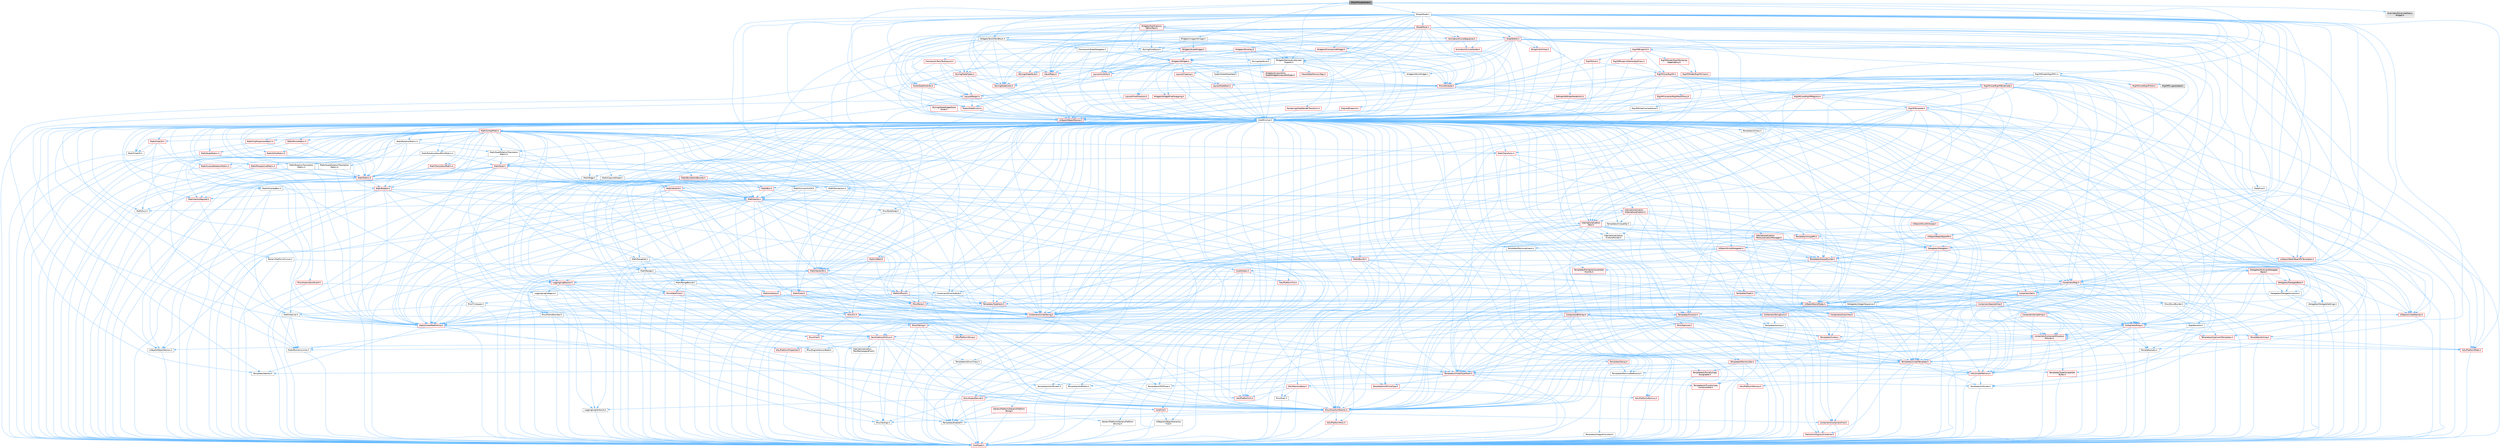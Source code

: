 digraph "SRigVMGraphNode.h"
{
 // INTERACTIVE_SVG=YES
 // LATEX_PDF_SIZE
  bgcolor="transparent";
  edge [fontname=Helvetica,fontsize=10,labelfontname=Helvetica,labelfontsize=10];
  node [fontname=Helvetica,fontsize=10,shape=box,height=0.2,width=0.4];
  Node1 [id="Node000001",label="SRigVMGraphNode.h",height=0.2,width=0.4,color="gray40", fillcolor="grey60", style="filled", fontcolor="black",tooltip=" "];
  Node1 -> Node2 [id="edge1_Node000001_Node000002",color="steelblue1",style="solid",tooltip=" "];
  Node2 [id="Node000002",label="CoreMinimal.h",height=0.2,width=0.4,color="grey40", fillcolor="white", style="filled",URL="$d7/d67/CoreMinimal_8h.html",tooltip=" "];
  Node2 -> Node3 [id="edge2_Node000002_Node000003",color="steelblue1",style="solid",tooltip=" "];
  Node3 [id="Node000003",label="CoreTypes.h",height=0.2,width=0.4,color="red", fillcolor="#FFF0F0", style="filled",URL="$dc/dec/CoreTypes_8h.html",tooltip=" "];
  Node2 -> Node17 [id="edge3_Node000002_Node000017",color="steelblue1",style="solid",tooltip=" "];
  Node17 [id="Node000017",label="CoreFwd.h",height=0.2,width=0.4,color="red", fillcolor="#FFF0F0", style="filled",URL="$d1/d1e/CoreFwd_8h.html",tooltip=" "];
  Node17 -> Node3 [id="edge4_Node000017_Node000003",color="steelblue1",style="solid",tooltip=" "];
  Node17 -> Node18 [id="edge5_Node000017_Node000018",color="steelblue1",style="solid",tooltip=" "];
  Node18 [id="Node000018",label="Containers/ContainersFwd.h",height=0.2,width=0.4,color="red", fillcolor="#FFF0F0", style="filled",URL="$d4/d0a/ContainersFwd_8h.html",tooltip=" "];
  Node18 -> Node3 [id="edge6_Node000018_Node000003",color="steelblue1",style="solid",tooltip=" "];
  Node18 -> Node19 [id="edge7_Node000018_Node000019",color="steelblue1",style="solid",tooltip=" "];
  Node19 [id="Node000019",label="Traits/IsContiguousContainer.h",height=0.2,width=0.4,color="red", fillcolor="#FFF0F0", style="filled",URL="$d5/d3c/IsContiguousContainer_8h.html",tooltip=" "];
  Node19 -> Node3 [id="edge8_Node000019_Node000003",color="steelblue1",style="solid",tooltip=" "];
  Node17 -> Node23 [id="edge9_Node000017_Node000023",color="steelblue1",style="solid",tooltip=" "];
  Node23 [id="Node000023",label="UObject/UObjectHierarchy\lFwd.h",height=0.2,width=0.4,color="grey40", fillcolor="white", style="filled",URL="$d3/d13/UObjectHierarchyFwd_8h.html",tooltip=" "];
  Node2 -> Node23 [id="edge10_Node000002_Node000023",color="steelblue1",style="solid",tooltip=" "];
  Node2 -> Node18 [id="edge11_Node000002_Node000018",color="steelblue1",style="solid",tooltip=" "];
  Node2 -> Node24 [id="edge12_Node000002_Node000024",color="steelblue1",style="solid",tooltip=" "];
  Node24 [id="Node000024",label="Misc/VarArgs.h",height=0.2,width=0.4,color="grey40", fillcolor="white", style="filled",URL="$d5/d6f/VarArgs_8h.html",tooltip=" "];
  Node24 -> Node3 [id="edge13_Node000024_Node000003",color="steelblue1",style="solid",tooltip=" "];
  Node2 -> Node25 [id="edge14_Node000002_Node000025",color="steelblue1",style="solid",tooltip=" "];
  Node25 [id="Node000025",label="Logging/LogVerbosity.h",height=0.2,width=0.4,color="grey40", fillcolor="white", style="filled",URL="$d2/d8f/LogVerbosity_8h.html",tooltip=" "];
  Node25 -> Node3 [id="edge15_Node000025_Node000003",color="steelblue1",style="solid",tooltip=" "];
  Node2 -> Node26 [id="edge16_Node000002_Node000026",color="steelblue1",style="solid",tooltip=" "];
  Node26 [id="Node000026",label="Misc/OutputDevice.h",height=0.2,width=0.4,color="red", fillcolor="#FFF0F0", style="filled",URL="$d7/d32/OutputDevice_8h.html",tooltip=" "];
  Node26 -> Node17 [id="edge17_Node000026_Node000017",color="steelblue1",style="solid",tooltip=" "];
  Node26 -> Node3 [id="edge18_Node000026_Node000003",color="steelblue1",style="solid",tooltip=" "];
  Node26 -> Node25 [id="edge19_Node000026_Node000025",color="steelblue1",style="solid",tooltip=" "];
  Node26 -> Node24 [id="edge20_Node000026_Node000024",color="steelblue1",style="solid",tooltip=" "];
  Node2 -> Node32 [id="edge21_Node000002_Node000032",color="steelblue1",style="solid",tooltip=" "];
  Node32 [id="Node000032",label="HAL/PlatformCrt.h",height=0.2,width=0.4,color="red", fillcolor="#FFF0F0", style="filled",URL="$d8/d75/PlatformCrt_8h.html",tooltip=" "];
  Node2 -> Node42 [id="edge22_Node000002_Node000042",color="steelblue1",style="solid",tooltip=" "];
  Node42 [id="Node000042",label="HAL/PlatformMisc.h",height=0.2,width=0.4,color="red", fillcolor="#FFF0F0", style="filled",URL="$d0/df5/PlatformMisc_8h.html",tooltip=" "];
  Node42 -> Node3 [id="edge23_Node000042_Node000003",color="steelblue1",style="solid",tooltip=" "];
  Node2 -> Node61 [id="edge24_Node000002_Node000061",color="steelblue1",style="solid",tooltip=" "];
  Node61 [id="Node000061",label="Misc/AssertionMacros.h",height=0.2,width=0.4,color="red", fillcolor="#FFF0F0", style="filled",URL="$d0/dfa/AssertionMacros_8h.html",tooltip=" "];
  Node61 -> Node3 [id="edge25_Node000061_Node000003",color="steelblue1",style="solid",tooltip=" "];
  Node61 -> Node42 [id="edge26_Node000061_Node000042",color="steelblue1",style="solid",tooltip=" "];
  Node61 -> Node62 [id="edge27_Node000061_Node000062",color="steelblue1",style="solid",tooltip=" "];
  Node62 [id="Node000062",label="Templates/EnableIf.h",height=0.2,width=0.4,color="grey40", fillcolor="white", style="filled",URL="$d7/d60/EnableIf_8h.html",tooltip=" "];
  Node62 -> Node3 [id="edge28_Node000062_Node000003",color="steelblue1",style="solid",tooltip=" "];
  Node61 -> Node24 [id="edge29_Node000061_Node000024",color="steelblue1",style="solid",tooltip=" "];
  Node2 -> Node70 [id="edge30_Node000002_Node000070",color="steelblue1",style="solid",tooltip=" "];
  Node70 [id="Node000070",label="Templates/IsPointer.h",height=0.2,width=0.4,color="grey40", fillcolor="white", style="filled",URL="$d7/d05/IsPointer_8h.html",tooltip=" "];
  Node70 -> Node3 [id="edge31_Node000070_Node000003",color="steelblue1",style="solid",tooltip=" "];
  Node2 -> Node71 [id="edge32_Node000002_Node000071",color="steelblue1",style="solid",tooltip=" "];
  Node71 [id="Node000071",label="HAL/PlatformMemory.h",height=0.2,width=0.4,color="red", fillcolor="#FFF0F0", style="filled",URL="$de/d68/PlatformMemory_8h.html",tooltip=" "];
  Node71 -> Node3 [id="edge33_Node000071_Node000003",color="steelblue1",style="solid",tooltip=" "];
  Node2 -> Node54 [id="edge34_Node000002_Node000054",color="steelblue1",style="solid",tooltip=" "];
  Node54 [id="Node000054",label="HAL/PlatformAtomics.h",height=0.2,width=0.4,color="red", fillcolor="#FFF0F0", style="filled",URL="$d3/d36/PlatformAtomics_8h.html",tooltip=" "];
  Node54 -> Node3 [id="edge35_Node000054_Node000003",color="steelblue1",style="solid",tooltip=" "];
  Node2 -> Node76 [id="edge36_Node000002_Node000076",color="steelblue1",style="solid",tooltip=" "];
  Node76 [id="Node000076",label="Misc/Exec.h",height=0.2,width=0.4,color="grey40", fillcolor="white", style="filled",URL="$de/ddb/Exec_8h.html",tooltip=" "];
  Node76 -> Node3 [id="edge37_Node000076_Node000003",color="steelblue1",style="solid",tooltip=" "];
  Node76 -> Node61 [id="edge38_Node000076_Node000061",color="steelblue1",style="solid",tooltip=" "];
  Node2 -> Node77 [id="edge39_Node000002_Node000077",color="steelblue1",style="solid",tooltip=" "];
  Node77 [id="Node000077",label="HAL/MemoryBase.h",height=0.2,width=0.4,color="red", fillcolor="#FFF0F0", style="filled",URL="$d6/d9f/MemoryBase_8h.html",tooltip=" "];
  Node77 -> Node3 [id="edge40_Node000077_Node000003",color="steelblue1",style="solid",tooltip=" "];
  Node77 -> Node54 [id="edge41_Node000077_Node000054",color="steelblue1",style="solid",tooltip=" "];
  Node77 -> Node32 [id="edge42_Node000077_Node000032",color="steelblue1",style="solid",tooltip=" "];
  Node77 -> Node76 [id="edge43_Node000077_Node000076",color="steelblue1",style="solid",tooltip=" "];
  Node77 -> Node26 [id="edge44_Node000077_Node000026",color="steelblue1",style="solid",tooltip=" "];
  Node2 -> Node87 [id="edge45_Node000002_Node000087",color="steelblue1",style="solid",tooltip=" "];
  Node87 [id="Node000087",label="HAL/UnrealMemory.h",height=0.2,width=0.4,color="red", fillcolor="#FFF0F0", style="filled",URL="$d9/d96/UnrealMemory_8h.html",tooltip=" "];
  Node87 -> Node3 [id="edge46_Node000087_Node000003",color="steelblue1",style="solid",tooltip=" "];
  Node87 -> Node77 [id="edge47_Node000087_Node000077",color="steelblue1",style="solid",tooltip=" "];
  Node87 -> Node71 [id="edge48_Node000087_Node000071",color="steelblue1",style="solid",tooltip=" "];
  Node87 -> Node70 [id="edge49_Node000087_Node000070",color="steelblue1",style="solid",tooltip=" "];
  Node2 -> Node89 [id="edge50_Node000002_Node000089",color="steelblue1",style="solid",tooltip=" "];
  Node89 [id="Node000089",label="Templates/IsArithmetic.h",height=0.2,width=0.4,color="grey40", fillcolor="white", style="filled",URL="$d2/d5d/IsArithmetic_8h.html",tooltip=" "];
  Node89 -> Node3 [id="edge51_Node000089_Node000003",color="steelblue1",style="solid",tooltip=" "];
  Node2 -> Node83 [id="edge52_Node000002_Node000083",color="steelblue1",style="solid",tooltip=" "];
  Node83 [id="Node000083",label="Templates/AndOrNot.h",height=0.2,width=0.4,color="grey40", fillcolor="white", style="filled",URL="$db/d0a/AndOrNot_8h.html",tooltip=" "];
  Node83 -> Node3 [id="edge53_Node000083_Node000003",color="steelblue1",style="solid",tooltip=" "];
  Node2 -> Node90 [id="edge54_Node000002_Node000090",color="steelblue1",style="solid",tooltip=" "];
  Node90 [id="Node000090",label="Templates/IsPODType.h",height=0.2,width=0.4,color="grey40", fillcolor="white", style="filled",URL="$d7/db1/IsPODType_8h.html",tooltip=" "];
  Node90 -> Node3 [id="edge55_Node000090_Node000003",color="steelblue1",style="solid",tooltip=" "];
  Node2 -> Node91 [id="edge56_Node000002_Node000091",color="steelblue1",style="solid",tooltip=" "];
  Node91 [id="Node000091",label="Templates/IsUECoreType.h",height=0.2,width=0.4,color="red", fillcolor="#FFF0F0", style="filled",URL="$d1/db8/IsUECoreType_8h.html",tooltip=" "];
  Node91 -> Node3 [id="edge57_Node000091_Node000003",color="steelblue1",style="solid",tooltip=" "];
  Node2 -> Node84 [id="edge58_Node000002_Node000084",color="steelblue1",style="solid",tooltip=" "];
  Node84 [id="Node000084",label="Templates/IsTriviallyCopy\lConstructible.h",height=0.2,width=0.4,color="red", fillcolor="#FFF0F0", style="filled",URL="$d3/d78/IsTriviallyCopyConstructible_8h.html",tooltip=" "];
  Node84 -> Node3 [id="edge59_Node000084_Node000003",color="steelblue1",style="solid",tooltip=" "];
  Node2 -> Node92 [id="edge60_Node000002_Node000092",color="steelblue1",style="solid",tooltip=" "];
  Node92 [id="Node000092",label="Templates/UnrealTypeTraits.h",height=0.2,width=0.4,color="red", fillcolor="#FFF0F0", style="filled",URL="$d2/d2d/UnrealTypeTraits_8h.html",tooltip=" "];
  Node92 -> Node3 [id="edge61_Node000092_Node000003",color="steelblue1",style="solid",tooltip=" "];
  Node92 -> Node70 [id="edge62_Node000092_Node000070",color="steelblue1",style="solid",tooltip=" "];
  Node92 -> Node61 [id="edge63_Node000092_Node000061",color="steelblue1",style="solid",tooltip=" "];
  Node92 -> Node83 [id="edge64_Node000092_Node000083",color="steelblue1",style="solid",tooltip=" "];
  Node92 -> Node62 [id="edge65_Node000092_Node000062",color="steelblue1",style="solid",tooltip=" "];
  Node92 -> Node89 [id="edge66_Node000092_Node000089",color="steelblue1",style="solid",tooltip=" "];
  Node92 -> Node90 [id="edge67_Node000092_Node000090",color="steelblue1",style="solid",tooltip=" "];
  Node92 -> Node91 [id="edge68_Node000092_Node000091",color="steelblue1",style="solid",tooltip=" "];
  Node92 -> Node84 [id="edge69_Node000092_Node000084",color="steelblue1",style="solid",tooltip=" "];
  Node2 -> Node62 [id="edge70_Node000002_Node000062",color="steelblue1",style="solid",tooltip=" "];
  Node2 -> Node94 [id="edge71_Node000002_Node000094",color="steelblue1",style="solid",tooltip=" "];
  Node94 [id="Node000094",label="Templates/RemoveReference.h",height=0.2,width=0.4,color="grey40", fillcolor="white", style="filled",URL="$da/dbe/RemoveReference_8h.html",tooltip=" "];
  Node94 -> Node3 [id="edge72_Node000094_Node000003",color="steelblue1",style="solid",tooltip=" "];
  Node2 -> Node95 [id="edge73_Node000002_Node000095",color="steelblue1",style="solid",tooltip=" "];
  Node95 [id="Node000095",label="Templates/IntegralConstant.h",height=0.2,width=0.4,color="grey40", fillcolor="white", style="filled",URL="$db/d1b/IntegralConstant_8h.html",tooltip=" "];
  Node95 -> Node3 [id="edge74_Node000095_Node000003",color="steelblue1",style="solid",tooltip=" "];
  Node2 -> Node96 [id="edge75_Node000002_Node000096",color="steelblue1",style="solid",tooltip=" "];
  Node96 [id="Node000096",label="Templates/IsClass.h",height=0.2,width=0.4,color="grey40", fillcolor="white", style="filled",URL="$db/dcb/IsClass_8h.html",tooltip=" "];
  Node96 -> Node3 [id="edge76_Node000096_Node000003",color="steelblue1",style="solid",tooltip=" "];
  Node2 -> Node97 [id="edge77_Node000002_Node000097",color="steelblue1",style="solid",tooltip=" "];
  Node97 [id="Node000097",label="Templates/TypeCompatible\lBytes.h",height=0.2,width=0.4,color="red", fillcolor="#FFF0F0", style="filled",URL="$df/d0a/TypeCompatibleBytes_8h.html",tooltip=" "];
  Node97 -> Node3 [id="edge78_Node000097_Node000003",color="steelblue1",style="solid",tooltip=" "];
  Node2 -> Node19 [id="edge79_Node000002_Node000019",color="steelblue1",style="solid",tooltip=" "];
  Node2 -> Node98 [id="edge80_Node000002_Node000098",color="steelblue1",style="solid",tooltip=" "];
  Node98 [id="Node000098",label="Templates/UnrealTemplate.h",height=0.2,width=0.4,color="red", fillcolor="#FFF0F0", style="filled",URL="$d4/d24/UnrealTemplate_8h.html",tooltip=" "];
  Node98 -> Node3 [id="edge81_Node000098_Node000003",color="steelblue1",style="solid",tooltip=" "];
  Node98 -> Node70 [id="edge82_Node000098_Node000070",color="steelblue1",style="solid",tooltip=" "];
  Node98 -> Node87 [id="edge83_Node000098_Node000087",color="steelblue1",style="solid",tooltip=" "];
  Node98 -> Node92 [id="edge84_Node000098_Node000092",color="steelblue1",style="solid",tooltip=" "];
  Node98 -> Node94 [id="edge85_Node000098_Node000094",color="steelblue1",style="solid",tooltip=" "];
  Node98 -> Node97 [id="edge86_Node000098_Node000097",color="steelblue1",style="solid",tooltip=" "];
  Node98 -> Node65 [id="edge87_Node000098_Node000065",color="steelblue1",style="solid",tooltip=" "];
  Node65 [id="Node000065",label="Templates/Identity.h",height=0.2,width=0.4,color="grey40", fillcolor="white", style="filled",URL="$d0/dd5/Identity_8h.html",tooltip=" "];
  Node98 -> Node19 [id="edge88_Node000098_Node000019",color="steelblue1",style="solid",tooltip=" "];
  Node2 -> Node47 [id="edge89_Node000002_Node000047",color="steelblue1",style="solid",tooltip=" "];
  Node47 [id="Node000047",label="Math/NumericLimits.h",height=0.2,width=0.4,color="grey40", fillcolor="white", style="filled",URL="$df/d1b/NumericLimits_8h.html",tooltip=" "];
  Node47 -> Node3 [id="edge90_Node000047_Node000003",color="steelblue1",style="solid",tooltip=" "];
  Node2 -> Node102 [id="edge91_Node000002_Node000102",color="steelblue1",style="solid",tooltip=" "];
  Node102 [id="Node000102",label="HAL/PlatformMath.h",height=0.2,width=0.4,color="red", fillcolor="#FFF0F0", style="filled",URL="$dc/d53/PlatformMath_8h.html",tooltip=" "];
  Node102 -> Node3 [id="edge92_Node000102_Node000003",color="steelblue1",style="solid",tooltip=" "];
  Node2 -> Node85 [id="edge93_Node000002_Node000085",color="steelblue1",style="solid",tooltip=" "];
  Node85 [id="Node000085",label="Templates/IsTriviallyCopy\lAssignable.h",height=0.2,width=0.4,color="red", fillcolor="#FFF0F0", style="filled",URL="$d2/df2/IsTriviallyCopyAssignable_8h.html",tooltip=" "];
  Node85 -> Node3 [id="edge94_Node000085_Node000003",color="steelblue1",style="solid",tooltip=" "];
  Node2 -> Node110 [id="edge95_Node000002_Node000110",color="steelblue1",style="solid",tooltip=" "];
  Node110 [id="Node000110",label="Templates/MemoryOps.h",height=0.2,width=0.4,color="red", fillcolor="#FFF0F0", style="filled",URL="$db/dea/MemoryOps_8h.html",tooltip=" "];
  Node110 -> Node3 [id="edge96_Node000110_Node000003",color="steelblue1",style="solid",tooltip=" "];
  Node110 -> Node87 [id="edge97_Node000110_Node000087",color="steelblue1",style="solid",tooltip=" "];
  Node110 -> Node85 [id="edge98_Node000110_Node000085",color="steelblue1",style="solid",tooltip=" "];
  Node110 -> Node84 [id="edge99_Node000110_Node000084",color="steelblue1",style="solid",tooltip=" "];
  Node110 -> Node92 [id="edge100_Node000110_Node000092",color="steelblue1",style="solid",tooltip=" "];
  Node2 -> Node111 [id="edge101_Node000002_Node000111",color="steelblue1",style="solid",tooltip=" "];
  Node111 [id="Node000111",label="Containers/ContainerAllocation\lPolicies.h",height=0.2,width=0.4,color="red", fillcolor="#FFF0F0", style="filled",URL="$d7/dff/ContainerAllocationPolicies_8h.html",tooltip=" "];
  Node111 -> Node3 [id="edge102_Node000111_Node000003",color="steelblue1",style="solid",tooltip=" "];
  Node111 -> Node111 [id="edge103_Node000111_Node000111",color="steelblue1",style="solid",tooltip=" "];
  Node111 -> Node102 [id="edge104_Node000111_Node000102",color="steelblue1",style="solid",tooltip=" "];
  Node111 -> Node87 [id="edge105_Node000111_Node000087",color="steelblue1",style="solid",tooltip=" "];
  Node111 -> Node47 [id="edge106_Node000111_Node000047",color="steelblue1",style="solid",tooltip=" "];
  Node111 -> Node61 [id="edge107_Node000111_Node000061",color="steelblue1",style="solid",tooltip=" "];
  Node111 -> Node110 [id="edge108_Node000111_Node000110",color="steelblue1",style="solid",tooltip=" "];
  Node111 -> Node97 [id="edge109_Node000111_Node000097",color="steelblue1",style="solid",tooltip=" "];
  Node2 -> Node114 [id="edge110_Node000002_Node000114",color="steelblue1",style="solid",tooltip=" "];
  Node114 [id="Node000114",label="Templates/IsEnumClass.h",height=0.2,width=0.4,color="grey40", fillcolor="white", style="filled",URL="$d7/d15/IsEnumClass_8h.html",tooltip=" "];
  Node114 -> Node3 [id="edge111_Node000114_Node000003",color="steelblue1",style="solid",tooltip=" "];
  Node114 -> Node83 [id="edge112_Node000114_Node000083",color="steelblue1",style="solid",tooltip=" "];
  Node2 -> Node115 [id="edge113_Node000002_Node000115",color="steelblue1",style="solid",tooltip=" "];
  Node115 [id="Node000115",label="HAL/PlatformProperties.h",height=0.2,width=0.4,color="red", fillcolor="#FFF0F0", style="filled",URL="$d9/db0/PlatformProperties_8h.html",tooltip=" "];
  Node115 -> Node3 [id="edge114_Node000115_Node000003",color="steelblue1",style="solid",tooltip=" "];
  Node2 -> Node118 [id="edge115_Node000002_Node000118",color="steelblue1",style="solid",tooltip=" "];
  Node118 [id="Node000118",label="Misc/EngineVersionBase.h",height=0.2,width=0.4,color="grey40", fillcolor="white", style="filled",URL="$d5/d2b/EngineVersionBase_8h.html",tooltip=" "];
  Node118 -> Node3 [id="edge116_Node000118_Node000003",color="steelblue1",style="solid",tooltip=" "];
  Node2 -> Node119 [id="edge117_Node000002_Node000119",color="steelblue1",style="solid",tooltip=" "];
  Node119 [id="Node000119",label="Internationalization\l/TextNamespaceFwd.h",height=0.2,width=0.4,color="grey40", fillcolor="white", style="filled",URL="$d8/d97/TextNamespaceFwd_8h.html",tooltip=" "];
  Node119 -> Node3 [id="edge118_Node000119_Node000003",color="steelblue1",style="solid",tooltip=" "];
  Node2 -> Node120 [id="edge119_Node000002_Node000120",color="steelblue1",style="solid",tooltip=" "];
  Node120 [id="Node000120",label="Serialization/Archive.h",height=0.2,width=0.4,color="red", fillcolor="#FFF0F0", style="filled",URL="$d7/d3b/Archive_8h.html",tooltip=" "];
  Node120 -> Node17 [id="edge120_Node000120_Node000017",color="steelblue1",style="solid",tooltip=" "];
  Node120 -> Node3 [id="edge121_Node000120_Node000003",color="steelblue1",style="solid",tooltip=" "];
  Node120 -> Node115 [id="edge122_Node000120_Node000115",color="steelblue1",style="solid",tooltip=" "];
  Node120 -> Node119 [id="edge123_Node000120_Node000119",color="steelblue1",style="solid",tooltip=" "];
  Node120 -> Node61 [id="edge124_Node000120_Node000061",color="steelblue1",style="solid",tooltip=" "];
  Node120 -> Node118 [id="edge125_Node000120_Node000118",color="steelblue1",style="solid",tooltip=" "];
  Node120 -> Node24 [id="edge126_Node000120_Node000024",color="steelblue1",style="solid",tooltip=" "];
  Node120 -> Node62 [id="edge127_Node000120_Node000062",color="steelblue1",style="solid",tooltip=" "];
  Node120 -> Node114 [id="edge128_Node000120_Node000114",color="steelblue1",style="solid",tooltip=" "];
  Node120 -> Node98 [id="edge129_Node000120_Node000098",color="steelblue1",style="solid",tooltip=" "];
  Node120 -> Node123 [id="edge130_Node000120_Node000123",color="steelblue1",style="solid",tooltip=" "];
  Node123 [id="Node000123",label="UObject/ObjectVersion.h",height=0.2,width=0.4,color="grey40", fillcolor="white", style="filled",URL="$da/d63/ObjectVersion_8h.html",tooltip=" "];
  Node123 -> Node3 [id="edge131_Node000123_Node000003",color="steelblue1",style="solid",tooltip=" "];
  Node2 -> Node124 [id="edge132_Node000002_Node000124",color="steelblue1",style="solid",tooltip=" "];
  Node124 [id="Node000124",label="Templates/Less.h",height=0.2,width=0.4,color="grey40", fillcolor="white", style="filled",URL="$de/dc8/Less_8h.html",tooltip=" "];
  Node124 -> Node3 [id="edge133_Node000124_Node000003",color="steelblue1",style="solid",tooltip=" "];
  Node124 -> Node98 [id="edge134_Node000124_Node000098",color="steelblue1",style="solid",tooltip=" "];
  Node2 -> Node125 [id="edge135_Node000002_Node000125",color="steelblue1",style="solid",tooltip=" "];
  Node125 [id="Node000125",label="Templates/Sorting.h",height=0.2,width=0.4,color="red", fillcolor="#FFF0F0", style="filled",URL="$d3/d9e/Sorting_8h.html",tooltip=" "];
  Node125 -> Node3 [id="edge136_Node000125_Node000003",color="steelblue1",style="solid",tooltip=" "];
  Node125 -> Node102 [id="edge137_Node000125_Node000102",color="steelblue1",style="solid",tooltip=" "];
  Node125 -> Node124 [id="edge138_Node000125_Node000124",color="steelblue1",style="solid",tooltip=" "];
  Node2 -> Node136 [id="edge139_Node000002_Node000136",color="steelblue1",style="solid",tooltip=" "];
  Node136 [id="Node000136",label="Misc/Char.h",height=0.2,width=0.4,color="red", fillcolor="#FFF0F0", style="filled",URL="$d0/d58/Char_8h.html",tooltip=" "];
  Node136 -> Node3 [id="edge140_Node000136_Node000003",color="steelblue1",style="solid",tooltip=" "];
  Node2 -> Node139 [id="edge141_Node000002_Node000139",color="steelblue1",style="solid",tooltip=" "];
  Node139 [id="Node000139",label="GenericPlatform/GenericPlatform\lStricmp.h",height=0.2,width=0.4,color="grey40", fillcolor="white", style="filled",URL="$d2/d86/GenericPlatformStricmp_8h.html",tooltip=" "];
  Node139 -> Node3 [id="edge142_Node000139_Node000003",color="steelblue1",style="solid",tooltip=" "];
  Node2 -> Node140 [id="edge143_Node000002_Node000140",color="steelblue1",style="solid",tooltip=" "];
  Node140 [id="Node000140",label="GenericPlatform/GenericPlatform\lString.h",height=0.2,width=0.4,color="red", fillcolor="#FFF0F0", style="filled",URL="$dd/d20/GenericPlatformString_8h.html",tooltip=" "];
  Node140 -> Node3 [id="edge144_Node000140_Node000003",color="steelblue1",style="solid",tooltip=" "];
  Node140 -> Node139 [id="edge145_Node000140_Node000139",color="steelblue1",style="solid",tooltip=" "];
  Node140 -> Node62 [id="edge146_Node000140_Node000062",color="steelblue1",style="solid",tooltip=" "];
  Node2 -> Node73 [id="edge147_Node000002_Node000073",color="steelblue1",style="solid",tooltip=" "];
  Node73 [id="Node000073",label="HAL/PlatformString.h",height=0.2,width=0.4,color="red", fillcolor="#FFF0F0", style="filled",URL="$db/db5/PlatformString_8h.html",tooltip=" "];
  Node73 -> Node3 [id="edge148_Node000073_Node000003",color="steelblue1",style="solid",tooltip=" "];
  Node2 -> Node143 [id="edge149_Node000002_Node000143",color="steelblue1",style="solid",tooltip=" "];
  Node143 [id="Node000143",label="Misc/CString.h",height=0.2,width=0.4,color="red", fillcolor="#FFF0F0", style="filled",URL="$d2/d49/CString_8h.html",tooltip=" "];
  Node143 -> Node3 [id="edge150_Node000143_Node000003",color="steelblue1",style="solid",tooltip=" "];
  Node143 -> Node32 [id="edge151_Node000143_Node000032",color="steelblue1",style="solid",tooltip=" "];
  Node143 -> Node73 [id="edge152_Node000143_Node000073",color="steelblue1",style="solid",tooltip=" "];
  Node143 -> Node61 [id="edge153_Node000143_Node000061",color="steelblue1",style="solid",tooltip=" "];
  Node143 -> Node136 [id="edge154_Node000143_Node000136",color="steelblue1",style="solid",tooltip=" "];
  Node143 -> Node24 [id="edge155_Node000143_Node000024",color="steelblue1",style="solid",tooltip=" "];
  Node2 -> Node144 [id="edge156_Node000002_Node000144",color="steelblue1",style="solid",tooltip=" "];
  Node144 [id="Node000144",label="Misc/Crc.h",height=0.2,width=0.4,color="red", fillcolor="#FFF0F0", style="filled",URL="$d4/dd2/Crc_8h.html",tooltip=" "];
  Node144 -> Node3 [id="edge157_Node000144_Node000003",color="steelblue1",style="solid",tooltip=" "];
  Node144 -> Node73 [id="edge158_Node000144_Node000073",color="steelblue1",style="solid",tooltip=" "];
  Node144 -> Node61 [id="edge159_Node000144_Node000061",color="steelblue1",style="solid",tooltip=" "];
  Node144 -> Node143 [id="edge160_Node000144_Node000143",color="steelblue1",style="solid",tooltip=" "];
  Node144 -> Node136 [id="edge161_Node000144_Node000136",color="steelblue1",style="solid",tooltip=" "];
  Node144 -> Node92 [id="edge162_Node000144_Node000092",color="steelblue1",style="solid",tooltip=" "];
  Node2 -> Node135 [id="edge163_Node000002_Node000135",color="steelblue1",style="solid",tooltip=" "];
  Node135 [id="Node000135",label="Math/UnrealMathUtility.h",height=0.2,width=0.4,color="red", fillcolor="#FFF0F0", style="filled",URL="$db/db8/UnrealMathUtility_8h.html",tooltip=" "];
  Node135 -> Node3 [id="edge164_Node000135_Node000003",color="steelblue1",style="solid",tooltip=" "];
  Node135 -> Node61 [id="edge165_Node000135_Node000061",color="steelblue1",style="solid",tooltip=" "];
  Node135 -> Node102 [id="edge166_Node000135_Node000102",color="steelblue1",style="solid",tooltip=" "];
  Node135 -> Node65 [id="edge167_Node000135_Node000065",color="steelblue1",style="solid",tooltip=" "];
  Node2 -> Node145 [id="edge168_Node000002_Node000145",color="steelblue1",style="solid",tooltip=" "];
  Node145 [id="Node000145",label="Containers/UnrealString.h",height=0.2,width=0.4,color="red", fillcolor="#FFF0F0", style="filled",URL="$d5/dba/UnrealString_8h.html",tooltip=" "];
  Node2 -> Node149 [id="edge169_Node000002_Node000149",color="steelblue1",style="solid",tooltip=" "];
  Node149 [id="Node000149",label="Containers/Array.h",height=0.2,width=0.4,color="red", fillcolor="#FFF0F0", style="filled",URL="$df/dd0/Array_8h.html",tooltip=" "];
  Node149 -> Node3 [id="edge170_Node000149_Node000003",color="steelblue1",style="solid",tooltip=" "];
  Node149 -> Node61 [id="edge171_Node000149_Node000061",color="steelblue1",style="solid",tooltip=" "];
  Node149 -> Node87 [id="edge172_Node000149_Node000087",color="steelblue1",style="solid",tooltip=" "];
  Node149 -> Node92 [id="edge173_Node000149_Node000092",color="steelblue1",style="solid",tooltip=" "];
  Node149 -> Node98 [id="edge174_Node000149_Node000098",color="steelblue1",style="solid",tooltip=" "];
  Node149 -> Node111 [id="edge175_Node000149_Node000111",color="steelblue1",style="solid",tooltip=" "];
  Node149 -> Node120 [id="edge176_Node000149_Node000120",color="steelblue1",style="solid",tooltip=" "];
  Node149 -> Node128 [id="edge177_Node000149_Node000128",color="steelblue1",style="solid",tooltip=" "];
  Node128 [id="Node000128",label="Templates/Invoke.h",height=0.2,width=0.4,color="red", fillcolor="#FFF0F0", style="filled",URL="$d7/deb/Invoke_8h.html",tooltip=" "];
  Node128 -> Node3 [id="edge178_Node000128_Node000003",color="steelblue1",style="solid",tooltip=" "];
  Node128 -> Node98 [id="edge179_Node000128_Node000098",color="steelblue1",style="solid",tooltip=" "];
  Node149 -> Node124 [id="edge180_Node000149_Node000124",color="steelblue1",style="solid",tooltip=" "];
  Node149 -> Node125 [id="edge181_Node000149_Node000125",color="steelblue1",style="solid",tooltip=" "];
  Node149 -> Node172 [id="edge182_Node000149_Node000172",color="steelblue1",style="solid",tooltip=" "];
  Node172 [id="Node000172",label="Templates/AlignmentTemplates.h",height=0.2,width=0.4,color="red", fillcolor="#FFF0F0", style="filled",URL="$dd/d32/AlignmentTemplates_8h.html",tooltip=" "];
  Node172 -> Node3 [id="edge183_Node000172_Node000003",color="steelblue1",style="solid",tooltip=" "];
  Node172 -> Node70 [id="edge184_Node000172_Node000070",color="steelblue1",style="solid",tooltip=" "];
  Node2 -> Node173 [id="edge185_Node000002_Node000173",color="steelblue1",style="solid",tooltip=" "];
  Node173 [id="Node000173",label="Misc/FrameNumber.h",height=0.2,width=0.4,color="grey40", fillcolor="white", style="filled",URL="$dd/dbd/FrameNumber_8h.html",tooltip=" "];
  Node173 -> Node3 [id="edge186_Node000173_Node000003",color="steelblue1",style="solid",tooltip=" "];
  Node173 -> Node47 [id="edge187_Node000173_Node000047",color="steelblue1",style="solid",tooltip=" "];
  Node173 -> Node135 [id="edge188_Node000173_Node000135",color="steelblue1",style="solid",tooltip=" "];
  Node173 -> Node62 [id="edge189_Node000173_Node000062",color="steelblue1",style="solid",tooltip=" "];
  Node173 -> Node92 [id="edge190_Node000173_Node000092",color="steelblue1",style="solid",tooltip=" "];
  Node2 -> Node174 [id="edge191_Node000002_Node000174",color="steelblue1",style="solid",tooltip=" "];
  Node174 [id="Node000174",label="Misc/Timespan.h",height=0.2,width=0.4,color="grey40", fillcolor="white", style="filled",URL="$da/dd9/Timespan_8h.html",tooltip=" "];
  Node174 -> Node3 [id="edge192_Node000174_Node000003",color="steelblue1",style="solid",tooltip=" "];
  Node174 -> Node175 [id="edge193_Node000174_Node000175",color="steelblue1",style="solid",tooltip=" "];
  Node175 [id="Node000175",label="Math/Interval.h",height=0.2,width=0.4,color="grey40", fillcolor="white", style="filled",URL="$d1/d55/Interval_8h.html",tooltip=" "];
  Node175 -> Node3 [id="edge194_Node000175_Node000003",color="steelblue1",style="solid",tooltip=" "];
  Node175 -> Node89 [id="edge195_Node000175_Node000089",color="steelblue1",style="solid",tooltip=" "];
  Node175 -> Node92 [id="edge196_Node000175_Node000092",color="steelblue1",style="solid",tooltip=" "];
  Node175 -> Node47 [id="edge197_Node000175_Node000047",color="steelblue1",style="solid",tooltip=" "];
  Node175 -> Node135 [id="edge198_Node000175_Node000135",color="steelblue1",style="solid",tooltip=" "];
  Node174 -> Node135 [id="edge199_Node000174_Node000135",color="steelblue1",style="solid",tooltip=" "];
  Node174 -> Node61 [id="edge200_Node000174_Node000061",color="steelblue1",style="solid",tooltip=" "];
  Node2 -> Node176 [id="edge201_Node000002_Node000176",color="steelblue1",style="solid",tooltip=" "];
  Node176 [id="Node000176",label="Containers/StringConv.h",height=0.2,width=0.4,color="red", fillcolor="#FFF0F0", style="filled",URL="$d3/ddf/StringConv_8h.html",tooltip=" "];
  Node176 -> Node3 [id="edge202_Node000176_Node000003",color="steelblue1",style="solid",tooltip=" "];
  Node176 -> Node61 [id="edge203_Node000176_Node000061",color="steelblue1",style="solid",tooltip=" "];
  Node176 -> Node111 [id="edge204_Node000176_Node000111",color="steelblue1",style="solid",tooltip=" "];
  Node176 -> Node149 [id="edge205_Node000176_Node000149",color="steelblue1",style="solid",tooltip=" "];
  Node176 -> Node143 [id="edge206_Node000176_Node000143",color="steelblue1",style="solid",tooltip=" "];
  Node176 -> Node177 [id="edge207_Node000176_Node000177",color="steelblue1",style="solid",tooltip=" "];
  Node177 [id="Node000177",label="Templates/IsArray.h",height=0.2,width=0.4,color="grey40", fillcolor="white", style="filled",URL="$d8/d8d/IsArray_8h.html",tooltip=" "];
  Node177 -> Node3 [id="edge208_Node000177_Node000003",color="steelblue1",style="solid",tooltip=" "];
  Node176 -> Node98 [id="edge209_Node000176_Node000098",color="steelblue1",style="solid",tooltip=" "];
  Node176 -> Node92 [id="edge210_Node000176_Node000092",color="steelblue1",style="solid",tooltip=" "];
  Node176 -> Node19 [id="edge211_Node000176_Node000019",color="steelblue1",style="solid",tooltip=" "];
  Node2 -> Node178 [id="edge212_Node000002_Node000178",color="steelblue1",style="solid",tooltip=" "];
  Node178 [id="Node000178",label="UObject/UnrealNames.h",height=0.2,width=0.4,color="red", fillcolor="#FFF0F0", style="filled",URL="$d8/db1/UnrealNames_8h.html",tooltip=" "];
  Node178 -> Node3 [id="edge213_Node000178_Node000003",color="steelblue1",style="solid",tooltip=" "];
  Node2 -> Node180 [id="edge214_Node000002_Node000180",color="steelblue1",style="solid",tooltip=" "];
  Node180 [id="Node000180",label="UObject/NameTypes.h",height=0.2,width=0.4,color="red", fillcolor="#FFF0F0", style="filled",URL="$d6/d35/NameTypes_8h.html",tooltip=" "];
  Node180 -> Node3 [id="edge215_Node000180_Node000003",color="steelblue1",style="solid",tooltip=" "];
  Node180 -> Node61 [id="edge216_Node000180_Node000061",color="steelblue1",style="solid",tooltip=" "];
  Node180 -> Node87 [id="edge217_Node000180_Node000087",color="steelblue1",style="solid",tooltip=" "];
  Node180 -> Node92 [id="edge218_Node000180_Node000092",color="steelblue1",style="solid",tooltip=" "];
  Node180 -> Node98 [id="edge219_Node000180_Node000098",color="steelblue1",style="solid",tooltip=" "];
  Node180 -> Node145 [id="edge220_Node000180_Node000145",color="steelblue1",style="solid",tooltip=" "];
  Node180 -> Node176 [id="edge221_Node000180_Node000176",color="steelblue1",style="solid",tooltip=" "];
  Node180 -> Node178 [id="edge222_Node000180_Node000178",color="steelblue1",style="solid",tooltip=" "];
  Node2 -> Node188 [id="edge223_Node000002_Node000188",color="steelblue1",style="solid",tooltip=" "];
  Node188 [id="Node000188",label="Misc/Parse.h",height=0.2,width=0.4,color="red", fillcolor="#FFF0F0", style="filled",URL="$dc/d71/Parse_8h.html",tooltip=" "];
  Node188 -> Node145 [id="edge224_Node000188_Node000145",color="steelblue1",style="solid",tooltip=" "];
  Node188 -> Node3 [id="edge225_Node000188_Node000003",color="steelblue1",style="solid",tooltip=" "];
  Node188 -> Node32 [id="edge226_Node000188_Node000032",color="steelblue1",style="solid",tooltip=" "];
  Node188 -> Node189 [id="edge227_Node000188_Node000189",color="steelblue1",style="solid",tooltip=" "];
  Node189 [id="Node000189",label="Templates/Function.h",height=0.2,width=0.4,color="red", fillcolor="#FFF0F0", style="filled",URL="$df/df5/Function_8h.html",tooltip=" "];
  Node189 -> Node3 [id="edge228_Node000189_Node000003",color="steelblue1",style="solid",tooltip=" "];
  Node189 -> Node61 [id="edge229_Node000189_Node000061",color="steelblue1",style="solid",tooltip=" "];
  Node189 -> Node87 [id="edge230_Node000189_Node000087",color="steelblue1",style="solid",tooltip=" "];
  Node189 -> Node92 [id="edge231_Node000189_Node000092",color="steelblue1",style="solid",tooltip=" "];
  Node189 -> Node128 [id="edge232_Node000189_Node000128",color="steelblue1",style="solid",tooltip=" "];
  Node189 -> Node98 [id="edge233_Node000189_Node000098",color="steelblue1",style="solid",tooltip=" "];
  Node189 -> Node135 [id="edge234_Node000189_Node000135",color="steelblue1",style="solid",tooltip=" "];
  Node2 -> Node172 [id="edge235_Node000002_Node000172",color="steelblue1",style="solid",tooltip=" "];
  Node2 -> Node191 [id="edge236_Node000002_Node000191",color="steelblue1",style="solid",tooltip=" "];
  Node191 [id="Node000191",label="Misc/StructBuilder.h",height=0.2,width=0.4,color="grey40", fillcolor="white", style="filled",URL="$d9/db3/StructBuilder_8h.html",tooltip=" "];
  Node191 -> Node3 [id="edge237_Node000191_Node000003",color="steelblue1",style="solid",tooltip=" "];
  Node191 -> Node135 [id="edge238_Node000191_Node000135",color="steelblue1",style="solid",tooltip=" "];
  Node191 -> Node172 [id="edge239_Node000191_Node000172",color="steelblue1",style="solid",tooltip=" "];
  Node2 -> Node104 [id="edge240_Node000002_Node000104",color="steelblue1",style="solid",tooltip=" "];
  Node104 [id="Node000104",label="Templates/Decay.h",height=0.2,width=0.4,color="red", fillcolor="#FFF0F0", style="filled",URL="$dd/d0f/Decay_8h.html",tooltip=" "];
  Node104 -> Node3 [id="edge241_Node000104_Node000003",color="steelblue1",style="solid",tooltip=" "];
  Node104 -> Node94 [id="edge242_Node000104_Node000094",color="steelblue1",style="solid",tooltip=" "];
  Node2 -> Node192 [id="edge243_Node000002_Node000192",color="steelblue1",style="solid",tooltip=" "];
  Node192 [id="Node000192",label="Templates/PointerIsConvertible\lFromTo.h",height=0.2,width=0.4,color="red", fillcolor="#FFF0F0", style="filled",URL="$d6/d65/PointerIsConvertibleFromTo_8h.html",tooltip=" "];
  Node192 -> Node3 [id="edge244_Node000192_Node000003",color="steelblue1",style="solid",tooltip=" "];
  Node2 -> Node128 [id="edge245_Node000002_Node000128",color="steelblue1",style="solid",tooltip=" "];
  Node2 -> Node189 [id="edge246_Node000002_Node000189",color="steelblue1",style="solid",tooltip=" "];
  Node2 -> Node161 [id="edge247_Node000002_Node000161",color="steelblue1",style="solid",tooltip=" "];
  Node161 [id="Node000161",label="Templates/TypeHash.h",height=0.2,width=0.4,color="red", fillcolor="#FFF0F0", style="filled",URL="$d1/d62/TypeHash_8h.html",tooltip=" "];
  Node161 -> Node3 [id="edge248_Node000161_Node000003",color="steelblue1",style="solid",tooltip=" "];
  Node161 -> Node144 [id="edge249_Node000161_Node000144",color="steelblue1",style="solid",tooltip=" "];
  Node2 -> Node193 [id="edge250_Node000002_Node000193",color="steelblue1",style="solid",tooltip=" "];
  Node193 [id="Node000193",label="Containers/ScriptArray.h",height=0.2,width=0.4,color="red", fillcolor="#FFF0F0", style="filled",URL="$dc/daf/ScriptArray_8h.html",tooltip=" "];
  Node193 -> Node3 [id="edge251_Node000193_Node000003",color="steelblue1",style="solid",tooltip=" "];
  Node193 -> Node61 [id="edge252_Node000193_Node000061",color="steelblue1",style="solid",tooltip=" "];
  Node193 -> Node87 [id="edge253_Node000193_Node000087",color="steelblue1",style="solid",tooltip=" "];
  Node193 -> Node111 [id="edge254_Node000193_Node000111",color="steelblue1",style="solid",tooltip=" "];
  Node193 -> Node149 [id="edge255_Node000193_Node000149",color="steelblue1",style="solid",tooltip=" "];
  Node2 -> Node194 [id="edge256_Node000002_Node000194",color="steelblue1",style="solid",tooltip=" "];
  Node194 [id="Node000194",label="Containers/BitArray.h",height=0.2,width=0.4,color="red", fillcolor="#FFF0F0", style="filled",URL="$d1/de4/BitArray_8h.html",tooltip=" "];
  Node194 -> Node111 [id="edge257_Node000194_Node000111",color="steelblue1",style="solid",tooltip=" "];
  Node194 -> Node3 [id="edge258_Node000194_Node000003",color="steelblue1",style="solid",tooltip=" "];
  Node194 -> Node54 [id="edge259_Node000194_Node000054",color="steelblue1",style="solid",tooltip=" "];
  Node194 -> Node87 [id="edge260_Node000194_Node000087",color="steelblue1",style="solid",tooltip=" "];
  Node194 -> Node135 [id="edge261_Node000194_Node000135",color="steelblue1",style="solid",tooltip=" "];
  Node194 -> Node61 [id="edge262_Node000194_Node000061",color="steelblue1",style="solid",tooltip=" "];
  Node194 -> Node120 [id="edge263_Node000194_Node000120",color="steelblue1",style="solid",tooltip=" "];
  Node194 -> Node62 [id="edge264_Node000194_Node000062",color="steelblue1",style="solid",tooltip=" "];
  Node194 -> Node128 [id="edge265_Node000194_Node000128",color="steelblue1",style="solid",tooltip=" "];
  Node194 -> Node98 [id="edge266_Node000194_Node000098",color="steelblue1",style="solid",tooltip=" "];
  Node194 -> Node92 [id="edge267_Node000194_Node000092",color="steelblue1",style="solid",tooltip=" "];
  Node2 -> Node195 [id="edge268_Node000002_Node000195",color="steelblue1",style="solid",tooltip=" "];
  Node195 [id="Node000195",label="Containers/SparseArray.h",height=0.2,width=0.4,color="red", fillcolor="#FFF0F0", style="filled",URL="$d5/dbf/SparseArray_8h.html",tooltip=" "];
  Node195 -> Node3 [id="edge269_Node000195_Node000003",color="steelblue1",style="solid",tooltip=" "];
  Node195 -> Node61 [id="edge270_Node000195_Node000061",color="steelblue1",style="solid",tooltip=" "];
  Node195 -> Node87 [id="edge271_Node000195_Node000087",color="steelblue1",style="solid",tooltip=" "];
  Node195 -> Node92 [id="edge272_Node000195_Node000092",color="steelblue1",style="solid",tooltip=" "];
  Node195 -> Node98 [id="edge273_Node000195_Node000098",color="steelblue1",style="solid",tooltip=" "];
  Node195 -> Node111 [id="edge274_Node000195_Node000111",color="steelblue1",style="solid",tooltip=" "];
  Node195 -> Node124 [id="edge275_Node000195_Node000124",color="steelblue1",style="solid",tooltip=" "];
  Node195 -> Node149 [id="edge276_Node000195_Node000149",color="steelblue1",style="solid",tooltip=" "];
  Node195 -> Node135 [id="edge277_Node000195_Node000135",color="steelblue1",style="solid",tooltip=" "];
  Node195 -> Node193 [id="edge278_Node000195_Node000193",color="steelblue1",style="solid",tooltip=" "];
  Node195 -> Node194 [id="edge279_Node000195_Node000194",color="steelblue1",style="solid",tooltip=" "];
  Node195 -> Node145 [id="edge280_Node000195_Node000145",color="steelblue1",style="solid",tooltip=" "];
  Node2 -> Node211 [id="edge281_Node000002_Node000211",color="steelblue1",style="solid",tooltip=" "];
  Node211 [id="Node000211",label="Containers/Set.h",height=0.2,width=0.4,color="red", fillcolor="#FFF0F0", style="filled",URL="$d4/d45/Set_8h.html",tooltip=" "];
  Node211 -> Node111 [id="edge282_Node000211_Node000111",color="steelblue1",style="solid",tooltip=" "];
  Node211 -> Node195 [id="edge283_Node000211_Node000195",color="steelblue1",style="solid",tooltip=" "];
  Node211 -> Node18 [id="edge284_Node000211_Node000018",color="steelblue1",style="solid",tooltip=" "];
  Node211 -> Node135 [id="edge285_Node000211_Node000135",color="steelblue1",style="solid",tooltip=" "];
  Node211 -> Node61 [id="edge286_Node000211_Node000061",color="steelblue1",style="solid",tooltip=" "];
  Node211 -> Node191 [id="edge287_Node000211_Node000191",color="steelblue1",style="solid",tooltip=" "];
  Node211 -> Node189 [id="edge288_Node000211_Node000189",color="steelblue1",style="solid",tooltip=" "];
  Node211 -> Node125 [id="edge289_Node000211_Node000125",color="steelblue1",style="solid",tooltip=" "];
  Node211 -> Node161 [id="edge290_Node000211_Node000161",color="steelblue1",style="solid",tooltip=" "];
  Node211 -> Node98 [id="edge291_Node000211_Node000098",color="steelblue1",style="solid",tooltip=" "];
  Node2 -> Node214 [id="edge292_Node000002_Node000214",color="steelblue1",style="solid",tooltip=" "];
  Node214 [id="Node000214",label="Algo/Reverse.h",height=0.2,width=0.4,color="grey40", fillcolor="white", style="filled",URL="$d5/d93/Reverse_8h.html",tooltip=" "];
  Node214 -> Node3 [id="edge293_Node000214_Node000003",color="steelblue1",style="solid",tooltip=" "];
  Node214 -> Node98 [id="edge294_Node000214_Node000098",color="steelblue1",style="solid",tooltip=" "];
  Node2 -> Node215 [id="edge295_Node000002_Node000215",color="steelblue1",style="solid",tooltip=" "];
  Node215 [id="Node000215",label="Containers/Map.h",height=0.2,width=0.4,color="red", fillcolor="#FFF0F0", style="filled",URL="$df/d79/Map_8h.html",tooltip=" "];
  Node215 -> Node3 [id="edge296_Node000215_Node000003",color="steelblue1",style="solid",tooltip=" "];
  Node215 -> Node214 [id="edge297_Node000215_Node000214",color="steelblue1",style="solid",tooltip=" "];
  Node215 -> Node211 [id="edge298_Node000215_Node000211",color="steelblue1",style="solid",tooltip=" "];
  Node215 -> Node145 [id="edge299_Node000215_Node000145",color="steelblue1",style="solid",tooltip=" "];
  Node215 -> Node61 [id="edge300_Node000215_Node000061",color="steelblue1",style="solid",tooltip=" "];
  Node215 -> Node191 [id="edge301_Node000215_Node000191",color="steelblue1",style="solid",tooltip=" "];
  Node215 -> Node189 [id="edge302_Node000215_Node000189",color="steelblue1",style="solid",tooltip=" "];
  Node215 -> Node125 [id="edge303_Node000215_Node000125",color="steelblue1",style="solid",tooltip=" "];
  Node215 -> Node216 [id="edge304_Node000215_Node000216",color="steelblue1",style="solid",tooltip=" "];
  Node216 [id="Node000216",label="Templates/Tuple.h",height=0.2,width=0.4,color="red", fillcolor="#FFF0F0", style="filled",URL="$d2/d4f/Tuple_8h.html",tooltip=" "];
  Node216 -> Node3 [id="edge305_Node000216_Node000003",color="steelblue1",style="solid",tooltip=" "];
  Node216 -> Node98 [id="edge306_Node000216_Node000098",color="steelblue1",style="solid",tooltip=" "];
  Node216 -> Node217 [id="edge307_Node000216_Node000217",color="steelblue1",style="solid",tooltip=" "];
  Node217 [id="Node000217",label="Delegates/IntegerSequence.h",height=0.2,width=0.4,color="grey40", fillcolor="white", style="filled",URL="$d2/dcc/IntegerSequence_8h.html",tooltip=" "];
  Node217 -> Node3 [id="edge308_Node000217_Node000003",color="steelblue1",style="solid",tooltip=" "];
  Node216 -> Node128 [id="edge309_Node000216_Node000128",color="steelblue1",style="solid",tooltip=" "];
  Node216 -> Node161 [id="edge310_Node000216_Node000161",color="steelblue1",style="solid",tooltip=" "];
  Node215 -> Node98 [id="edge311_Node000215_Node000098",color="steelblue1",style="solid",tooltip=" "];
  Node215 -> Node92 [id="edge312_Node000215_Node000092",color="steelblue1",style="solid",tooltip=" "];
  Node2 -> Node219 [id="edge313_Node000002_Node000219",color="steelblue1",style="solid",tooltip=" "];
  Node219 [id="Node000219",label="Math/IntPoint.h",height=0.2,width=0.4,color="red", fillcolor="#FFF0F0", style="filled",URL="$d3/df7/IntPoint_8h.html",tooltip=" "];
  Node219 -> Node3 [id="edge314_Node000219_Node000003",color="steelblue1",style="solid",tooltip=" "];
  Node219 -> Node61 [id="edge315_Node000219_Node000061",color="steelblue1",style="solid",tooltip=" "];
  Node219 -> Node188 [id="edge316_Node000219_Node000188",color="steelblue1",style="solid",tooltip=" "];
  Node219 -> Node135 [id="edge317_Node000219_Node000135",color="steelblue1",style="solid",tooltip=" "];
  Node219 -> Node145 [id="edge318_Node000219_Node000145",color="steelblue1",style="solid",tooltip=" "];
  Node219 -> Node161 [id="edge319_Node000219_Node000161",color="steelblue1",style="solid",tooltip=" "];
  Node2 -> Node221 [id="edge320_Node000002_Node000221",color="steelblue1",style="solid",tooltip=" "];
  Node221 [id="Node000221",label="Math/IntVector.h",height=0.2,width=0.4,color="red", fillcolor="#FFF0F0", style="filled",URL="$d7/d44/IntVector_8h.html",tooltip=" "];
  Node221 -> Node3 [id="edge321_Node000221_Node000003",color="steelblue1",style="solid",tooltip=" "];
  Node221 -> Node144 [id="edge322_Node000221_Node000144",color="steelblue1",style="solid",tooltip=" "];
  Node221 -> Node188 [id="edge323_Node000221_Node000188",color="steelblue1",style="solid",tooltip=" "];
  Node221 -> Node135 [id="edge324_Node000221_Node000135",color="steelblue1",style="solid",tooltip=" "];
  Node221 -> Node145 [id="edge325_Node000221_Node000145",color="steelblue1",style="solid",tooltip=" "];
  Node2 -> Node222 [id="edge326_Node000002_Node000222",color="steelblue1",style="solid",tooltip=" "];
  Node222 [id="Node000222",label="Logging/LogCategory.h",height=0.2,width=0.4,color="grey40", fillcolor="white", style="filled",URL="$d9/d36/LogCategory_8h.html",tooltip=" "];
  Node222 -> Node3 [id="edge327_Node000222_Node000003",color="steelblue1",style="solid",tooltip=" "];
  Node222 -> Node25 [id="edge328_Node000222_Node000025",color="steelblue1",style="solid",tooltip=" "];
  Node222 -> Node180 [id="edge329_Node000222_Node000180",color="steelblue1",style="solid",tooltip=" "];
  Node2 -> Node223 [id="edge330_Node000002_Node000223",color="steelblue1",style="solid",tooltip=" "];
  Node223 [id="Node000223",label="Logging/LogMacros.h",height=0.2,width=0.4,color="red", fillcolor="#FFF0F0", style="filled",URL="$d0/d16/LogMacros_8h.html",tooltip=" "];
  Node223 -> Node145 [id="edge331_Node000223_Node000145",color="steelblue1",style="solid",tooltip=" "];
  Node223 -> Node3 [id="edge332_Node000223_Node000003",color="steelblue1",style="solid",tooltip=" "];
  Node223 -> Node222 [id="edge333_Node000223_Node000222",color="steelblue1",style="solid",tooltip=" "];
  Node223 -> Node25 [id="edge334_Node000223_Node000025",color="steelblue1",style="solid",tooltip=" "];
  Node223 -> Node61 [id="edge335_Node000223_Node000061",color="steelblue1",style="solid",tooltip=" "];
  Node223 -> Node24 [id="edge336_Node000223_Node000024",color="steelblue1",style="solid",tooltip=" "];
  Node223 -> Node62 [id="edge337_Node000223_Node000062",color="steelblue1",style="solid",tooltip=" "];
  Node2 -> Node226 [id="edge338_Node000002_Node000226",color="steelblue1",style="solid",tooltip=" "];
  Node226 [id="Node000226",label="Math/Vector2D.h",height=0.2,width=0.4,color="red", fillcolor="#FFF0F0", style="filled",URL="$d3/db0/Vector2D_8h.html",tooltip=" "];
  Node226 -> Node3 [id="edge339_Node000226_Node000003",color="steelblue1",style="solid",tooltip=" "];
  Node226 -> Node61 [id="edge340_Node000226_Node000061",color="steelblue1",style="solid",tooltip=" "];
  Node226 -> Node144 [id="edge341_Node000226_Node000144",color="steelblue1",style="solid",tooltip=" "];
  Node226 -> Node135 [id="edge342_Node000226_Node000135",color="steelblue1",style="solid",tooltip=" "];
  Node226 -> Node145 [id="edge343_Node000226_Node000145",color="steelblue1",style="solid",tooltip=" "];
  Node226 -> Node188 [id="edge344_Node000226_Node000188",color="steelblue1",style="solid",tooltip=" "];
  Node226 -> Node219 [id="edge345_Node000226_Node000219",color="steelblue1",style="solid",tooltip=" "];
  Node226 -> Node223 [id="edge346_Node000226_Node000223",color="steelblue1",style="solid",tooltip=" "];
  Node2 -> Node230 [id="edge347_Node000002_Node000230",color="steelblue1",style="solid",tooltip=" "];
  Node230 [id="Node000230",label="Math/IntRect.h",height=0.2,width=0.4,color="red", fillcolor="#FFF0F0", style="filled",URL="$d7/d53/IntRect_8h.html",tooltip=" "];
  Node230 -> Node3 [id="edge348_Node000230_Node000003",color="steelblue1",style="solid",tooltip=" "];
  Node230 -> Node135 [id="edge349_Node000230_Node000135",color="steelblue1",style="solid",tooltip=" "];
  Node230 -> Node145 [id="edge350_Node000230_Node000145",color="steelblue1",style="solid",tooltip=" "];
  Node230 -> Node219 [id="edge351_Node000230_Node000219",color="steelblue1",style="solid",tooltip=" "];
  Node230 -> Node226 [id="edge352_Node000230_Node000226",color="steelblue1",style="solid",tooltip=" "];
  Node2 -> Node231 [id="edge353_Node000002_Node000231",color="steelblue1",style="solid",tooltip=" "];
  Node231 [id="Node000231",label="Misc/ByteSwap.h",height=0.2,width=0.4,color="grey40", fillcolor="white", style="filled",URL="$dc/dd7/ByteSwap_8h.html",tooltip=" "];
  Node231 -> Node3 [id="edge354_Node000231_Node000003",color="steelblue1",style="solid",tooltip=" "];
  Node231 -> Node32 [id="edge355_Node000231_Node000032",color="steelblue1",style="solid",tooltip=" "];
  Node2 -> Node160 [id="edge356_Node000002_Node000160",color="steelblue1",style="solid",tooltip=" "];
  Node160 [id="Node000160",label="Containers/EnumAsByte.h",height=0.2,width=0.4,color="grey40", fillcolor="white", style="filled",URL="$d6/d9a/EnumAsByte_8h.html",tooltip=" "];
  Node160 -> Node3 [id="edge357_Node000160_Node000003",color="steelblue1",style="solid",tooltip=" "];
  Node160 -> Node90 [id="edge358_Node000160_Node000090",color="steelblue1",style="solid",tooltip=" "];
  Node160 -> Node161 [id="edge359_Node000160_Node000161",color="steelblue1",style="solid",tooltip=" "];
  Node2 -> Node232 [id="edge360_Node000002_Node000232",color="steelblue1",style="solid",tooltip=" "];
  Node232 [id="Node000232",label="HAL/PlatformTLS.h",height=0.2,width=0.4,color="red", fillcolor="#FFF0F0", style="filled",URL="$d0/def/PlatformTLS_8h.html",tooltip=" "];
  Node232 -> Node3 [id="edge361_Node000232_Node000003",color="steelblue1",style="solid",tooltip=" "];
  Node2 -> Node235 [id="edge362_Node000002_Node000235",color="steelblue1",style="solid",tooltip=" "];
  Node235 [id="Node000235",label="CoreGlobals.h",height=0.2,width=0.4,color="red", fillcolor="#FFF0F0", style="filled",URL="$d5/d8c/CoreGlobals_8h.html",tooltip=" "];
  Node235 -> Node145 [id="edge363_Node000235_Node000145",color="steelblue1",style="solid",tooltip=" "];
  Node235 -> Node3 [id="edge364_Node000235_Node000003",color="steelblue1",style="solid",tooltip=" "];
  Node235 -> Node232 [id="edge365_Node000235_Node000232",color="steelblue1",style="solid",tooltip=" "];
  Node235 -> Node223 [id="edge366_Node000235_Node000223",color="steelblue1",style="solid",tooltip=" "];
  Node235 -> Node26 [id="edge367_Node000235_Node000026",color="steelblue1",style="solid",tooltip=" "];
  Node235 -> Node180 [id="edge368_Node000235_Node000180",color="steelblue1",style="solid",tooltip=" "];
  Node2 -> Node236 [id="edge369_Node000002_Node000236",color="steelblue1",style="solid",tooltip=" "];
  Node236 [id="Node000236",label="Templates/SharedPointer.h",height=0.2,width=0.4,color="red", fillcolor="#FFF0F0", style="filled",URL="$d2/d17/SharedPointer_8h.html",tooltip=" "];
  Node236 -> Node3 [id="edge370_Node000236_Node000003",color="steelblue1",style="solid",tooltip=" "];
  Node236 -> Node192 [id="edge371_Node000236_Node000192",color="steelblue1",style="solid",tooltip=" "];
  Node236 -> Node61 [id="edge372_Node000236_Node000061",color="steelblue1",style="solid",tooltip=" "];
  Node236 -> Node87 [id="edge373_Node000236_Node000087",color="steelblue1",style="solid",tooltip=" "];
  Node236 -> Node149 [id="edge374_Node000236_Node000149",color="steelblue1",style="solid",tooltip=" "];
  Node236 -> Node215 [id="edge375_Node000236_Node000215",color="steelblue1",style="solid",tooltip=" "];
  Node236 -> Node235 [id="edge376_Node000236_Node000235",color="steelblue1",style="solid",tooltip=" "];
  Node2 -> Node241 [id="edge377_Node000002_Node000241",color="steelblue1",style="solid",tooltip=" "];
  Node241 [id="Node000241",label="Internationalization\l/CulturePointer.h",height=0.2,width=0.4,color="grey40", fillcolor="white", style="filled",URL="$d6/dbe/CulturePointer_8h.html",tooltip=" "];
  Node241 -> Node3 [id="edge378_Node000241_Node000003",color="steelblue1",style="solid",tooltip=" "];
  Node241 -> Node236 [id="edge379_Node000241_Node000236",color="steelblue1",style="solid",tooltip=" "];
  Node2 -> Node242 [id="edge380_Node000002_Node000242",color="steelblue1",style="solid",tooltip=" "];
  Node242 [id="Node000242",label="UObject/WeakObjectPtrTemplates.h",height=0.2,width=0.4,color="red", fillcolor="#FFF0F0", style="filled",URL="$d8/d3b/WeakObjectPtrTemplates_8h.html",tooltip=" "];
  Node242 -> Node3 [id="edge381_Node000242_Node000003",color="steelblue1",style="solid",tooltip=" "];
  Node242 -> Node215 [id="edge382_Node000242_Node000215",color="steelblue1",style="solid",tooltip=" "];
  Node2 -> Node245 [id="edge383_Node000002_Node000245",color="steelblue1",style="solid",tooltip=" "];
  Node245 [id="Node000245",label="Delegates/DelegateSettings.h",height=0.2,width=0.4,color="grey40", fillcolor="white", style="filled",URL="$d0/d97/DelegateSettings_8h.html",tooltip=" "];
  Node245 -> Node3 [id="edge384_Node000245_Node000003",color="steelblue1",style="solid",tooltip=" "];
  Node2 -> Node246 [id="edge385_Node000002_Node000246",color="steelblue1",style="solid",tooltip=" "];
  Node246 [id="Node000246",label="Delegates/IDelegateInstance.h",height=0.2,width=0.4,color="grey40", fillcolor="white", style="filled",URL="$d2/d10/IDelegateInstance_8h.html",tooltip=" "];
  Node246 -> Node3 [id="edge386_Node000246_Node000003",color="steelblue1",style="solid",tooltip=" "];
  Node246 -> Node161 [id="edge387_Node000246_Node000161",color="steelblue1",style="solid",tooltip=" "];
  Node246 -> Node180 [id="edge388_Node000246_Node000180",color="steelblue1",style="solid",tooltip=" "];
  Node246 -> Node245 [id="edge389_Node000246_Node000245",color="steelblue1",style="solid",tooltip=" "];
  Node2 -> Node247 [id="edge390_Node000002_Node000247",color="steelblue1",style="solid",tooltip=" "];
  Node247 [id="Node000247",label="Delegates/DelegateBase.h",height=0.2,width=0.4,color="red", fillcolor="#FFF0F0", style="filled",URL="$da/d67/DelegateBase_8h.html",tooltip=" "];
  Node247 -> Node3 [id="edge391_Node000247_Node000003",color="steelblue1",style="solid",tooltip=" "];
  Node247 -> Node111 [id="edge392_Node000247_Node000111",color="steelblue1",style="solid",tooltip=" "];
  Node247 -> Node135 [id="edge393_Node000247_Node000135",color="steelblue1",style="solid",tooltip=" "];
  Node247 -> Node180 [id="edge394_Node000247_Node000180",color="steelblue1",style="solid",tooltip=" "];
  Node247 -> Node245 [id="edge395_Node000247_Node000245",color="steelblue1",style="solid",tooltip=" "];
  Node247 -> Node246 [id="edge396_Node000247_Node000246",color="steelblue1",style="solid",tooltip=" "];
  Node2 -> Node255 [id="edge397_Node000002_Node000255",color="steelblue1",style="solid",tooltip=" "];
  Node255 [id="Node000255",label="Delegates/MulticastDelegate\lBase.h",height=0.2,width=0.4,color="red", fillcolor="#FFF0F0", style="filled",URL="$db/d16/MulticastDelegateBase_8h.html",tooltip=" "];
  Node255 -> Node3 [id="edge398_Node000255_Node000003",color="steelblue1",style="solid",tooltip=" "];
  Node255 -> Node111 [id="edge399_Node000255_Node000111",color="steelblue1",style="solid",tooltip=" "];
  Node255 -> Node149 [id="edge400_Node000255_Node000149",color="steelblue1",style="solid",tooltip=" "];
  Node255 -> Node135 [id="edge401_Node000255_Node000135",color="steelblue1",style="solid",tooltip=" "];
  Node255 -> Node246 [id="edge402_Node000255_Node000246",color="steelblue1",style="solid",tooltip=" "];
  Node255 -> Node247 [id="edge403_Node000255_Node000247",color="steelblue1",style="solid",tooltip=" "];
  Node2 -> Node217 [id="edge404_Node000002_Node000217",color="steelblue1",style="solid",tooltip=" "];
  Node2 -> Node216 [id="edge405_Node000002_Node000216",color="steelblue1",style="solid",tooltip=" "];
  Node2 -> Node256 [id="edge406_Node000002_Node000256",color="steelblue1",style="solid",tooltip=" "];
  Node256 [id="Node000256",label="UObject/ScriptDelegates.h",height=0.2,width=0.4,color="red", fillcolor="#FFF0F0", style="filled",URL="$de/d81/ScriptDelegates_8h.html",tooltip=" "];
  Node256 -> Node149 [id="edge407_Node000256_Node000149",color="steelblue1",style="solid",tooltip=" "];
  Node256 -> Node111 [id="edge408_Node000256_Node000111",color="steelblue1",style="solid",tooltip=" "];
  Node256 -> Node145 [id="edge409_Node000256_Node000145",color="steelblue1",style="solid",tooltip=" "];
  Node256 -> Node61 [id="edge410_Node000256_Node000061",color="steelblue1",style="solid",tooltip=" "];
  Node256 -> Node236 [id="edge411_Node000256_Node000236",color="steelblue1",style="solid",tooltip=" "];
  Node256 -> Node161 [id="edge412_Node000256_Node000161",color="steelblue1",style="solid",tooltip=" "];
  Node256 -> Node92 [id="edge413_Node000256_Node000092",color="steelblue1",style="solid",tooltip=" "];
  Node256 -> Node180 [id="edge414_Node000256_Node000180",color="steelblue1",style="solid",tooltip=" "];
  Node2 -> Node258 [id="edge415_Node000002_Node000258",color="steelblue1",style="solid",tooltip=" "];
  Node258 [id="Node000258",label="Delegates/Delegate.h",height=0.2,width=0.4,color="red", fillcolor="#FFF0F0", style="filled",URL="$d4/d80/Delegate_8h.html",tooltip=" "];
  Node258 -> Node3 [id="edge416_Node000258_Node000003",color="steelblue1",style="solid",tooltip=" "];
  Node258 -> Node61 [id="edge417_Node000258_Node000061",color="steelblue1",style="solid",tooltip=" "];
  Node258 -> Node180 [id="edge418_Node000258_Node000180",color="steelblue1",style="solid",tooltip=" "];
  Node258 -> Node236 [id="edge419_Node000258_Node000236",color="steelblue1",style="solid",tooltip=" "];
  Node258 -> Node242 [id="edge420_Node000258_Node000242",color="steelblue1",style="solid",tooltip=" "];
  Node258 -> Node255 [id="edge421_Node000258_Node000255",color="steelblue1",style="solid",tooltip=" "];
  Node258 -> Node217 [id="edge422_Node000258_Node000217",color="steelblue1",style="solid",tooltip=" "];
  Node2 -> Node263 [id="edge423_Node000002_Node000263",color="steelblue1",style="solid",tooltip=" "];
  Node263 [id="Node000263",label="Internationalization\l/TextLocalizationManager.h",height=0.2,width=0.4,color="red", fillcolor="#FFF0F0", style="filled",URL="$d5/d2e/TextLocalizationManager_8h.html",tooltip=" "];
  Node263 -> Node149 [id="edge424_Node000263_Node000149",color="steelblue1",style="solid",tooltip=" "];
  Node263 -> Node187 [id="edge425_Node000263_Node000187",color="steelblue1",style="solid",tooltip=" "];
  Node187 [id="Node000187",label="Containers/ArrayView.h",height=0.2,width=0.4,color="red", fillcolor="#FFF0F0", style="filled",URL="$d7/df4/ArrayView_8h.html",tooltip=" "];
  Node187 -> Node3 [id="edge426_Node000187_Node000003",color="steelblue1",style="solid",tooltip=" "];
  Node187 -> Node18 [id="edge427_Node000187_Node000018",color="steelblue1",style="solid",tooltip=" "];
  Node187 -> Node61 [id="edge428_Node000187_Node000061",color="steelblue1",style="solid",tooltip=" "];
  Node187 -> Node128 [id="edge429_Node000187_Node000128",color="steelblue1",style="solid",tooltip=" "];
  Node187 -> Node92 [id="edge430_Node000187_Node000092",color="steelblue1",style="solid",tooltip=" "];
  Node187 -> Node149 [id="edge431_Node000187_Node000149",color="steelblue1",style="solid",tooltip=" "];
  Node187 -> Node135 [id="edge432_Node000187_Node000135",color="steelblue1",style="solid",tooltip=" "];
  Node263 -> Node111 [id="edge433_Node000263_Node000111",color="steelblue1",style="solid",tooltip=" "];
  Node263 -> Node215 [id="edge434_Node000263_Node000215",color="steelblue1",style="solid",tooltip=" "];
  Node263 -> Node211 [id="edge435_Node000263_Node000211",color="steelblue1",style="solid",tooltip=" "];
  Node263 -> Node145 [id="edge436_Node000263_Node000145",color="steelblue1",style="solid",tooltip=" "];
  Node263 -> Node3 [id="edge437_Node000263_Node000003",color="steelblue1",style="solid",tooltip=" "];
  Node263 -> Node258 [id="edge438_Node000263_Node000258",color="steelblue1",style="solid",tooltip=" "];
  Node263 -> Node144 [id="edge439_Node000263_Node000144",color="steelblue1",style="solid",tooltip=" "];
  Node263 -> Node189 [id="edge440_Node000263_Node000189",color="steelblue1",style="solid",tooltip=" "];
  Node263 -> Node236 [id="edge441_Node000263_Node000236",color="steelblue1",style="solid",tooltip=" "];
  Node2 -> Node204 [id="edge442_Node000002_Node000204",color="steelblue1",style="solid",tooltip=" "];
  Node204 [id="Node000204",label="Misc/Optional.h",height=0.2,width=0.4,color="red", fillcolor="#FFF0F0", style="filled",URL="$d2/dae/Optional_8h.html",tooltip=" "];
  Node204 -> Node3 [id="edge443_Node000204_Node000003",color="steelblue1",style="solid",tooltip=" "];
  Node204 -> Node61 [id="edge444_Node000204_Node000061",color="steelblue1",style="solid",tooltip=" "];
  Node204 -> Node110 [id="edge445_Node000204_Node000110",color="steelblue1",style="solid",tooltip=" "];
  Node204 -> Node98 [id="edge446_Node000204_Node000098",color="steelblue1",style="solid",tooltip=" "];
  Node204 -> Node120 [id="edge447_Node000204_Node000120",color="steelblue1",style="solid",tooltip=" "];
  Node2 -> Node177 [id="edge448_Node000002_Node000177",color="steelblue1",style="solid",tooltip=" "];
  Node2 -> Node209 [id="edge449_Node000002_Node000209",color="steelblue1",style="solid",tooltip=" "];
  Node209 [id="Node000209",label="Templates/RemoveExtent.h",height=0.2,width=0.4,color="grey40", fillcolor="white", style="filled",URL="$dc/de9/RemoveExtent_8h.html",tooltip=" "];
  Node209 -> Node3 [id="edge450_Node000209_Node000003",color="steelblue1",style="solid",tooltip=" "];
  Node2 -> Node208 [id="edge451_Node000002_Node000208",color="steelblue1",style="solid",tooltip=" "];
  Node208 [id="Node000208",label="Templates/UniquePtr.h",height=0.2,width=0.4,color="red", fillcolor="#FFF0F0", style="filled",URL="$de/d1a/UniquePtr_8h.html",tooltip=" "];
  Node208 -> Node3 [id="edge452_Node000208_Node000003",color="steelblue1",style="solid",tooltip=" "];
  Node208 -> Node98 [id="edge453_Node000208_Node000098",color="steelblue1",style="solid",tooltip=" "];
  Node208 -> Node177 [id="edge454_Node000208_Node000177",color="steelblue1",style="solid",tooltip=" "];
  Node208 -> Node209 [id="edge455_Node000208_Node000209",color="steelblue1",style="solid",tooltip=" "];
  Node2 -> Node270 [id="edge456_Node000002_Node000270",color="steelblue1",style="solid",tooltip=" "];
  Node270 [id="Node000270",label="Internationalization\l/Text.h",height=0.2,width=0.4,color="red", fillcolor="#FFF0F0", style="filled",URL="$d6/d35/Text_8h.html",tooltip=" "];
  Node270 -> Node3 [id="edge457_Node000270_Node000003",color="steelblue1",style="solid",tooltip=" "];
  Node270 -> Node54 [id="edge458_Node000270_Node000054",color="steelblue1",style="solid",tooltip=" "];
  Node270 -> Node61 [id="edge459_Node000270_Node000061",color="steelblue1",style="solid",tooltip=" "];
  Node270 -> Node92 [id="edge460_Node000270_Node000092",color="steelblue1",style="solid",tooltip=" "];
  Node270 -> Node149 [id="edge461_Node000270_Node000149",color="steelblue1",style="solid",tooltip=" "];
  Node270 -> Node145 [id="edge462_Node000270_Node000145",color="steelblue1",style="solid",tooltip=" "];
  Node270 -> Node160 [id="edge463_Node000270_Node000160",color="steelblue1",style="solid",tooltip=" "];
  Node270 -> Node236 [id="edge464_Node000270_Node000236",color="steelblue1",style="solid",tooltip=" "];
  Node270 -> Node241 [id="edge465_Node000270_Node000241",color="steelblue1",style="solid",tooltip=" "];
  Node270 -> Node263 [id="edge466_Node000270_Node000263",color="steelblue1",style="solid",tooltip=" "];
  Node270 -> Node204 [id="edge467_Node000270_Node000204",color="steelblue1",style="solid",tooltip=" "];
  Node270 -> Node208 [id="edge468_Node000270_Node000208",color="steelblue1",style="solid",tooltip=" "];
  Node2 -> Node207 [id="edge469_Node000002_Node000207",color="steelblue1",style="solid",tooltip=" "];
  Node207 [id="Node000207",label="Templates/UniqueObj.h",height=0.2,width=0.4,color="grey40", fillcolor="white", style="filled",URL="$da/d95/UniqueObj_8h.html",tooltip=" "];
  Node207 -> Node3 [id="edge470_Node000207_Node000003",color="steelblue1",style="solid",tooltip=" "];
  Node207 -> Node208 [id="edge471_Node000207_Node000208",color="steelblue1",style="solid",tooltip=" "];
  Node2 -> Node276 [id="edge472_Node000002_Node000276",color="steelblue1",style="solid",tooltip=" "];
  Node276 [id="Node000276",label="Internationalization\l/Internationalization.h",height=0.2,width=0.4,color="red", fillcolor="#FFF0F0", style="filled",URL="$da/de4/Internationalization_8h.html",tooltip=" "];
  Node276 -> Node149 [id="edge473_Node000276_Node000149",color="steelblue1",style="solid",tooltip=" "];
  Node276 -> Node145 [id="edge474_Node000276_Node000145",color="steelblue1",style="solid",tooltip=" "];
  Node276 -> Node3 [id="edge475_Node000276_Node000003",color="steelblue1",style="solid",tooltip=" "];
  Node276 -> Node258 [id="edge476_Node000276_Node000258",color="steelblue1",style="solid",tooltip=" "];
  Node276 -> Node241 [id="edge477_Node000276_Node000241",color="steelblue1",style="solid",tooltip=" "];
  Node276 -> Node270 [id="edge478_Node000276_Node000270",color="steelblue1",style="solid",tooltip=" "];
  Node276 -> Node236 [id="edge479_Node000276_Node000236",color="steelblue1",style="solid",tooltip=" "];
  Node276 -> Node216 [id="edge480_Node000276_Node000216",color="steelblue1",style="solid",tooltip=" "];
  Node276 -> Node207 [id="edge481_Node000276_Node000207",color="steelblue1",style="solid",tooltip=" "];
  Node276 -> Node180 [id="edge482_Node000276_Node000180",color="steelblue1",style="solid",tooltip=" "];
  Node2 -> Node277 [id="edge483_Node000002_Node000277",color="steelblue1",style="solid",tooltip=" "];
  Node277 [id="Node000277",label="Math/Vector.h",height=0.2,width=0.4,color="red", fillcolor="#FFF0F0", style="filled",URL="$d6/dbe/Vector_8h.html",tooltip=" "];
  Node277 -> Node3 [id="edge484_Node000277_Node000003",color="steelblue1",style="solid",tooltip=" "];
  Node277 -> Node61 [id="edge485_Node000277_Node000061",color="steelblue1",style="solid",tooltip=" "];
  Node277 -> Node47 [id="edge486_Node000277_Node000047",color="steelblue1",style="solid",tooltip=" "];
  Node277 -> Node144 [id="edge487_Node000277_Node000144",color="steelblue1",style="solid",tooltip=" "];
  Node277 -> Node135 [id="edge488_Node000277_Node000135",color="steelblue1",style="solid",tooltip=" "];
  Node277 -> Node145 [id="edge489_Node000277_Node000145",color="steelblue1",style="solid",tooltip=" "];
  Node277 -> Node188 [id="edge490_Node000277_Node000188",color="steelblue1",style="solid",tooltip=" "];
  Node277 -> Node279 [id="edge491_Node000277_Node000279",color="steelblue1",style="solid",tooltip=" "];
  Node279 [id="Node000279",label="Math/Color.h",height=0.2,width=0.4,color="red", fillcolor="#FFF0F0", style="filled",URL="$dd/dac/Color_8h.html",tooltip=" "];
  Node279 -> Node149 [id="edge492_Node000279_Node000149",color="steelblue1",style="solid",tooltip=" "];
  Node279 -> Node145 [id="edge493_Node000279_Node000145",color="steelblue1",style="solid",tooltip=" "];
  Node279 -> Node3 [id="edge494_Node000279_Node000003",color="steelblue1",style="solid",tooltip=" "];
  Node279 -> Node135 [id="edge495_Node000279_Node000135",color="steelblue1",style="solid",tooltip=" "];
  Node279 -> Node61 [id="edge496_Node000279_Node000061",color="steelblue1",style="solid",tooltip=" "];
  Node279 -> Node144 [id="edge497_Node000279_Node000144",color="steelblue1",style="solid",tooltip=" "];
  Node279 -> Node188 [id="edge498_Node000279_Node000188",color="steelblue1",style="solid",tooltip=" "];
  Node279 -> Node120 [id="edge499_Node000279_Node000120",color="steelblue1",style="solid",tooltip=" "];
  Node277 -> Node219 [id="edge500_Node000277_Node000219",color="steelblue1",style="solid",tooltip=" "];
  Node277 -> Node223 [id="edge501_Node000277_Node000223",color="steelblue1",style="solid",tooltip=" "];
  Node277 -> Node226 [id="edge502_Node000277_Node000226",color="steelblue1",style="solid",tooltip=" "];
  Node277 -> Node231 [id="edge503_Node000277_Node000231",color="steelblue1",style="solid",tooltip=" "];
  Node277 -> Node270 [id="edge504_Node000277_Node000270",color="steelblue1",style="solid",tooltip=" "];
  Node277 -> Node276 [id="edge505_Node000277_Node000276",color="steelblue1",style="solid",tooltip=" "];
  Node277 -> Node221 [id="edge506_Node000277_Node000221",color="steelblue1",style="solid",tooltip=" "];
  Node277 -> Node280 [id="edge507_Node000277_Node000280",color="steelblue1",style="solid",tooltip=" "];
  Node280 [id="Node000280",label="Math/Axis.h",height=0.2,width=0.4,color="grey40", fillcolor="white", style="filled",URL="$dd/dbb/Axis_8h.html",tooltip=" "];
  Node280 -> Node3 [id="edge508_Node000280_Node000003",color="steelblue1",style="solid",tooltip=" "];
  Node277 -> Node123 [id="edge509_Node000277_Node000123",color="steelblue1",style="solid",tooltip=" "];
  Node2 -> Node281 [id="edge510_Node000002_Node000281",color="steelblue1",style="solid",tooltip=" "];
  Node281 [id="Node000281",label="Math/Vector4.h",height=0.2,width=0.4,color="red", fillcolor="#FFF0F0", style="filled",URL="$d7/d36/Vector4_8h.html",tooltip=" "];
  Node281 -> Node3 [id="edge511_Node000281_Node000003",color="steelblue1",style="solid",tooltip=" "];
  Node281 -> Node144 [id="edge512_Node000281_Node000144",color="steelblue1",style="solid",tooltip=" "];
  Node281 -> Node135 [id="edge513_Node000281_Node000135",color="steelblue1",style="solid",tooltip=" "];
  Node281 -> Node145 [id="edge514_Node000281_Node000145",color="steelblue1",style="solid",tooltip=" "];
  Node281 -> Node188 [id="edge515_Node000281_Node000188",color="steelblue1",style="solid",tooltip=" "];
  Node281 -> Node223 [id="edge516_Node000281_Node000223",color="steelblue1",style="solid",tooltip=" "];
  Node281 -> Node226 [id="edge517_Node000281_Node000226",color="steelblue1",style="solid",tooltip=" "];
  Node281 -> Node277 [id="edge518_Node000281_Node000277",color="steelblue1",style="solid",tooltip=" "];
  Node2 -> Node282 [id="edge519_Node000002_Node000282",color="steelblue1",style="solid",tooltip=" "];
  Node282 [id="Node000282",label="Math/VectorRegister.h",height=0.2,width=0.4,color="red", fillcolor="#FFF0F0", style="filled",URL="$da/d8b/VectorRegister_8h.html",tooltip=" "];
  Node282 -> Node3 [id="edge520_Node000282_Node000003",color="steelblue1",style="solid",tooltip=" "];
  Node282 -> Node135 [id="edge521_Node000282_Node000135",color="steelblue1",style="solid",tooltip=" "];
  Node2 -> Node287 [id="edge522_Node000002_Node000287",color="steelblue1",style="solid",tooltip=" "];
  Node287 [id="Node000287",label="Math/TwoVectors.h",height=0.2,width=0.4,color="grey40", fillcolor="white", style="filled",URL="$d4/db4/TwoVectors_8h.html",tooltip=" "];
  Node287 -> Node3 [id="edge523_Node000287_Node000003",color="steelblue1",style="solid",tooltip=" "];
  Node287 -> Node61 [id="edge524_Node000287_Node000061",color="steelblue1",style="solid",tooltip=" "];
  Node287 -> Node135 [id="edge525_Node000287_Node000135",color="steelblue1",style="solid",tooltip=" "];
  Node287 -> Node145 [id="edge526_Node000287_Node000145",color="steelblue1",style="solid",tooltip=" "];
  Node287 -> Node277 [id="edge527_Node000287_Node000277",color="steelblue1",style="solid",tooltip=" "];
  Node2 -> Node288 [id="edge528_Node000002_Node000288",color="steelblue1",style="solid",tooltip=" "];
  Node288 [id="Node000288",label="Math/Edge.h",height=0.2,width=0.4,color="grey40", fillcolor="white", style="filled",URL="$d5/de0/Edge_8h.html",tooltip=" "];
  Node288 -> Node3 [id="edge529_Node000288_Node000003",color="steelblue1",style="solid",tooltip=" "];
  Node288 -> Node277 [id="edge530_Node000288_Node000277",color="steelblue1",style="solid",tooltip=" "];
  Node2 -> Node123 [id="edge531_Node000002_Node000123",color="steelblue1",style="solid",tooltip=" "];
  Node2 -> Node289 [id="edge532_Node000002_Node000289",color="steelblue1",style="solid",tooltip=" "];
  Node289 [id="Node000289",label="Math/CapsuleShape.h",height=0.2,width=0.4,color="grey40", fillcolor="white", style="filled",URL="$d3/d36/CapsuleShape_8h.html",tooltip=" "];
  Node289 -> Node3 [id="edge533_Node000289_Node000003",color="steelblue1",style="solid",tooltip=" "];
  Node289 -> Node277 [id="edge534_Node000289_Node000277",color="steelblue1",style="solid",tooltip=" "];
  Node2 -> Node290 [id="edge535_Node000002_Node000290",color="steelblue1",style="solid",tooltip=" "];
  Node290 [id="Node000290",label="Math/Rotator.h",height=0.2,width=0.4,color="red", fillcolor="#FFF0F0", style="filled",URL="$d8/d3a/Rotator_8h.html",tooltip=" "];
  Node290 -> Node3 [id="edge536_Node000290_Node000003",color="steelblue1",style="solid",tooltip=" "];
  Node290 -> Node135 [id="edge537_Node000290_Node000135",color="steelblue1",style="solid",tooltip=" "];
  Node290 -> Node145 [id="edge538_Node000290_Node000145",color="steelblue1",style="solid",tooltip=" "];
  Node290 -> Node188 [id="edge539_Node000290_Node000188",color="steelblue1",style="solid",tooltip=" "];
  Node290 -> Node223 [id="edge540_Node000290_Node000223",color="steelblue1",style="solid",tooltip=" "];
  Node290 -> Node277 [id="edge541_Node000290_Node000277",color="steelblue1",style="solid",tooltip=" "];
  Node290 -> Node282 [id="edge542_Node000290_Node000282",color="steelblue1",style="solid",tooltip=" "];
  Node290 -> Node123 [id="edge543_Node000290_Node000123",color="steelblue1",style="solid",tooltip=" "];
  Node2 -> Node291 [id="edge544_Node000002_Node000291",color="steelblue1",style="solid",tooltip=" "];
  Node291 [id="Node000291",label="Misc/DateTime.h",height=0.2,width=0.4,color="red", fillcolor="#FFF0F0", style="filled",URL="$d1/de9/DateTime_8h.html",tooltip=" "];
  Node291 -> Node145 [id="edge545_Node000291_Node000145",color="steelblue1",style="solid",tooltip=" "];
  Node291 -> Node3 [id="edge546_Node000291_Node000003",color="steelblue1",style="solid",tooltip=" "];
  Node291 -> Node174 [id="edge547_Node000291_Node000174",color="steelblue1",style="solid",tooltip=" "];
  Node291 -> Node120 [id="edge548_Node000291_Node000120",color="steelblue1",style="solid",tooltip=" "];
  Node291 -> Node161 [id="edge549_Node000291_Node000161",color="steelblue1",style="solid",tooltip=" "];
  Node2 -> Node292 [id="edge550_Node000002_Node000292",color="steelblue1",style="solid",tooltip=" "];
  Node292 [id="Node000292",label="Math/RangeBound.h",height=0.2,width=0.4,color="grey40", fillcolor="white", style="filled",URL="$d7/dd8/RangeBound_8h.html",tooltip=" "];
  Node292 -> Node3 [id="edge551_Node000292_Node000003",color="steelblue1",style="solid",tooltip=" "];
  Node292 -> Node61 [id="edge552_Node000292_Node000061",color="steelblue1",style="solid",tooltip=" "];
  Node292 -> Node161 [id="edge553_Node000292_Node000161",color="steelblue1",style="solid",tooltip=" "];
  Node292 -> Node160 [id="edge554_Node000292_Node000160",color="steelblue1",style="solid",tooltip=" "];
  Node292 -> Node173 [id="edge555_Node000292_Node000173",color="steelblue1",style="solid",tooltip=" "];
  Node292 -> Node291 [id="edge556_Node000292_Node000291",color="steelblue1",style="solid",tooltip=" "];
  Node2 -> Node293 [id="edge557_Node000002_Node000293",color="steelblue1",style="solid",tooltip=" "];
  Node293 [id="Node000293",label="Misc/AutomationEvent.h",height=0.2,width=0.4,color="red", fillcolor="#FFF0F0", style="filled",URL="$d1/d26/AutomationEvent_8h.html",tooltip=" "];
  Node293 -> Node3 [id="edge558_Node000293_Node000003",color="steelblue1",style="solid",tooltip=" "];
  Node293 -> Node291 [id="edge559_Node000293_Node000291",color="steelblue1",style="solid",tooltip=" "];
  Node2 -> Node294 [id="edge560_Node000002_Node000294",color="steelblue1",style="solid",tooltip=" "];
  Node294 [id="Node000294",label="Math/Range.h",height=0.2,width=0.4,color="grey40", fillcolor="white", style="filled",URL="$d9/db6/Range_8h.html",tooltip=" "];
  Node294 -> Node3 [id="edge561_Node000294_Node000003",color="steelblue1",style="solid",tooltip=" "];
  Node294 -> Node149 [id="edge562_Node000294_Node000149",color="steelblue1",style="solid",tooltip=" "];
  Node294 -> Node61 [id="edge563_Node000294_Node000061",color="steelblue1",style="solid",tooltip=" "];
  Node294 -> Node291 [id="edge564_Node000294_Node000291",color="steelblue1",style="solid",tooltip=" "];
  Node294 -> Node292 [id="edge565_Node000294_Node000292",color="steelblue1",style="solid",tooltip=" "];
  Node294 -> Node173 [id="edge566_Node000294_Node000173",color="steelblue1",style="solid",tooltip=" "];
  Node294 -> Node120 [id="edge567_Node000294_Node000120",color="steelblue1",style="solid",tooltip=" "];
  Node2 -> Node295 [id="edge568_Node000002_Node000295",color="steelblue1",style="solid",tooltip=" "];
  Node295 [id="Node000295",label="Math/RangeSet.h",height=0.2,width=0.4,color="grey40", fillcolor="white", style="filled",URL="$dc/d21/RangeSet_8h.html",tooltip=" "];
  Node295 -> Node3 [id="edge569_Node000295_Node000003",color="steelblue1",style="solid",tooltip=" "];
  Node295 -> Node149 [id="edge570_Node000295_Node000149",color="steelblue1",style="solid",tooltip=" "];
  Node295 -> Node294 [id="edge571_Node000295_Node000294",color="steelblue1",style="solid",tooltip=" "];
  Node295 -> Node120 [id="edge572_Node000295_Node000120",color="steelblue1",style="solid",tooltip=" "];
  Node2 -> Node175 [id="edge573_Node000002_Node000175",color="steelblue1",style="solid",tooltip=" "];
  Node2 -> Node296 [id="edge574_Node000002_Node000296",color="steelblue1",style="solid",tooltip=" "];
  Node296 [id="Node000296",label="Math/Box.h",height=0.2,width=0.4,color="red", fillcolor="#FFF0F0", style="filled",URL="$de/d0f/Box_8h.html",tooltip=" "];
  Node296 -> Node3 [id="edge575_Node000296_Node000003",color="steelblue1",style="solid",tooltip=" "];
  Node296 -> Node61 [id="edge576_Node000296_Node000061",color="steelblue1",style="solid",tooltip=" "];
  Node296 -> Node135 [id="edge577_Node000296_Node000135",color="steelblue1",style="solid",tooltip=" "];
  Node296 -> Node145 [id="edge578_Node000296_Node000145",color="steelblue1",style="solid",tooltip=" "];
  Node296 -> Node277 [id="edge579_Node000296_Node000277",color="steelblue1",style="solid",tooltip=" "];
  Node2 -> Node306 [id="edge580_Node000002_Node000306",color="steelblue1",style="solid",tooltip=" "];
  Node306 [id="Node000306",label="Math/Box2D.h",height=0.2,width=0.4,color="red", fillcolor="#FFF0F0", style="filled",URL="$d3/d1c/Box2D_8h.html",tooltip=" "];
  Node306 -> Node149 [id="edge581_Node000306_Node000149",color="steelblue1",style="solid",tooltip=" "];
  Node306 -> Node145 [id="edge582_Node000306_Node000145",color="steelblue1",style="solid",tooltip=" "];
  Node306 -> Node3 [id="edge583_Node000306_Node000003",color="steelblue1",style="solid",tooltip=" "];
  Node306 -> Node135 [id="edge584_Node000306_Node000135",color="steelblue1",style="solid",tooltip=" "];
  Node306 -> Node226 [id="edge585_Node000306_Node000226",color="steelblue1",style="solid",tooltip=" "];
  Node306 -> Node61 [id="edge586_Node000306_Node000061",color="steelblue1",style="solid",tooltip=" "];
  Node306 -> Node120 [id="edge587_Node000306_Node000120",color="steelblue1",style="solid",tooltip=" "];
  Node306 -> Node91 [id="edge588_Node000306_Node000091",color="steelblue1",style="solid",tooltip=" "];
  Node306 -> Node92 [id="edge589_Node000306_Node000092",color="steelblue1",style="solid",tooltip=" "];
  Node306 -> Node180 [id="edge590_Node000306_Node000180",color="steelblue1",style="solid",tooltip=" "];
  Node306 -> Node178 [id="edge591_Node000306_Node000178",color="steelblue1",style="solid",tooltip=" "];
  Node2 -> Node307 [id="edge592_Node000002_Node000307",color="steelblue1",style="solid",tooltip=" "];
  Node307 [id="Node000307",label="Math/BoxSphereBounds.h",height=0.2,width=0.4,color="red", fillcolor="#FFF0F0", style="filled",URL="$d3/d0a/BoxSphereBounds_8h.html",tooltip=" "];
  Node307 -> Node3 [id="edge593_Node000307_Node000003",color="steelblue1",style="solid",tooltip=" "];
  Node307 -> Node135 [id="edge594_Node000307_Node000135",color="steelblue1",style="solid",tooltip=" "];
  Node307 -> Node145 [id="edge595_Node000307_Node000145",color="steelblue1",style="solid",tooltip=" "];
  Node307 -> Node223 [id="edge596_Node000307_Node000223",color="steelblue1",style="solid",tooltip=" "];
  Node307 -> Node277 [id="edge597_Node000307_Node000277",color="steelblue1",style="solid",tooltip=" "];
  Node307 -> Node296 [id="edge598_Node000307_Node000296",color="steelblue1",style="solid",tooltip=" "];
  Node2 -> Node308 [id="edge599_Node000002_Node000308",color="steelblue1",style="solid",tooltip=" "];
  Node308 [id="Node000308",label="Math/OrientedBox.h",height=0.2,width=0.4,color="grey40", fillcolor="white", style="filled",URL="$d6/db1/OrientedBox_8h.html",tooltip=" "];
  Node308 -> Node3 [id="edge600_Node000308_Node000003",color="steelblue1",style="solid",tooltip=" "];
  Node308 -> Node277 [id="edge601_Node000308_Node000277",color="steelblue1",style="solid",tooltip=" "];
  Node308 -> Node175 [id="edge602_Node000308_Node000175",color="steelblue1",style="solid",tooltip=" "];
  Node2 -> Node280 [id="edge603_Node000002_Node000280",color="steelblue1",style="solid",tooltip=" "];
  Node2 -> Node298 [id="edge604_Node000002_Node000298",color="steelblue1",style="solid",tooltip=" "];
  Node298 [id="Node000298",label="Math/Matrix.h",height=0.2,width=0.4,color="red", fillcolor="#FFF0F0", style="filled",URL="$d3/db1/Matrix_8h.html",tooltip=" "];
  Node298 -> Node3 [id="edge605_Node000298_Node000003",color="steelblue1",style="solid",tooltip=" "];
  Node298 -> Node87 [id="edge606_Node000298_Node000087",color="steelblue1",style="solid",tooltip=" "];
  Node298 -> Node135 [id="edge607_Node000298_Node000135",color="steelblue1",style="solid",tooltip=" "];
  Node298 -> Node145 [id="edge608_Node000298_Node000145",color="steelblue1",style="solid",tooltip=" "];
  Node298 -> Node277 [id="edge609_Node000298_Node000277",color="steelblue1",style="solid",tooltip=" "];
  Node298 -> Node281 [id="edge610_Node000298_Node000281",color="steelblue1",style="solid",tooltip=" "];
  Node298 -> Node290 [id="edge611_Node000298_Node000290",color="steelblue1",style="solid",tooltip=" "];
  Node298 -> Node280 [id="edge612_Node000298_Node000280",color="steelblue1",style="solid",tooltip=" "];
  Node298 -> Node123 [id="edge613_Node000298_Node000123",color="steelblue1",style="solid",tooltip=" "];
  Node2 -> Node309 [id="edge614_Node000002_Node000309",color="steelblue1",style="solid",tooltip=" "];
  Node309 [id="Node000309",label="Math/RotationTranslation\lMatrix.h",height=0.2,width=0.4,color="grey40", fillcolor="white", style="filled",URL="$d6/d6f/RotationTranslationMatrix_8h.html",tooltip=" "];
  Node309 -> Node3 [id="edge615_Node000309_Node000003",color="steelblue1",style="solid",tooltip=" "];
  Node309 -> Node135 [id="edge616_Node000309_Node000135",color="steelblue1",style="solid",tooltip=" "];
  Node309 -> Node282 [id="edge617_Node000309_Node000282",color="steelblue1",style="solid",tooltip=" "];
  Node309 -> Node298 [id="edge618_Node000309_Node000298",color="steelblue1",style="solid",tooltip=" "];
  Node2 -> Node310 [id="edge619_Node000002_Node000310",color="steelblue1",style="solid",tooltip=" "];
  Node310 [id="Node000310",label="Math/RotationAboutPointMatrix.h",height=0.2,width=0.4,color="grey40", fillcolor="white", style="filled",URL="$d9/d30/RotationAboutPointMatrix_8h.html",tooltip=" "];
  Node310 -> Node3 [id="edge620_Node000310_Node000003",color="steelblue1",style="solid",tooltip=" "];
  Node310 -> Node277 [id="edge621_Node000310_Node000277",color="steelblue1",style="solid",tooltip=" "];
  Node310 -> Node298 [id="edge622_Node000310_Node000298",color="steelblue1",style="solid",tooltip=" "];
  Node310 -> Node302 [id="edge623_Node000310_Node000302",color="steelblue1",style="solid",tooltip=" "];
  Node302 [id="Node000302",label="Math/Quat.h",height=0.2,width=0.4,color="red", fillcolor="#FFF0F0", style="filled",URL="$d9/de9/Quat_8h.html",tooltip=" "];
  Node302 -> Node3 [id="edge624_Node000302_Node000003",color="steelblue1",style="solid",tooltip=" "];
  Node302 -> Node61 [id="edge625_Node000302_Node000061",color="steelblue1",style="solid",tooltip=" "];
  Node302 -> Node135 [id="edge626_Node000302_Node000135",color="steelblue1",style="solid",tooltip=" "];
  Node302 -> Node145 [id="edge627_Node000302_Node000145",color="steelblue1",style="solid",tooltip=" "];
  Node302 -> Node223 [id="edge628_Node000302_Node000223",color="steelblue1",style="solid",tooltip=" "];
  Node302 -> Node277 [id="edge629_Node000302_Node000277",color="steelblue1",style="solid",tooltip=" "];
  Node302 -> Node282 [id="edge630_Node000302_Node000282",color="steelblue1",style="solid",tooltip=" "];
  Node302 -> Node290 [id="edge631_Node000302_Node000290",color="steelblue1",style="solid",tooltip=" "];
  Node302 -> Node298 [id="edge632_Node000302_Node000298",color="steelblue1",style="solid",tooltip=" "];
  Node302 -> Node123 [id="edge633_Node000302_Node000123",color="steelblue1",style="solid",tooltip=" "];
  Node310 -> Node309 [id="edge634_Node000310_Node000309",color="steelblue1",style="solid",tooltip=" "];
  Node2 -> Node311 [id="edge635_Node000002_Node000311",color="steelblue1",style="solid",tooltip=" "];
  Node311 [id="Node000311",label="Math/ScaleRotationTranslation\lMatrix.h",height=0.2,width=0.4,color="grey40", fillcolor="white", style="filled",URL="$db/dbe/ScaleRotationTranslationMatrix_8h.html",tooltip=" "];
  Node311 -> Node3 [id="edge636_Node000311_Node000003",color="steelblue1",style="solid",tooltip=" "];
  Node311 -> Node135 [id="edge637_Node000311_Node000135",color="steelblue1",style="solid",tooltip=" "];
  Node311 -> Node298 [id="edge638_Node000311_Node000298",color="steelblue1",style="solid",tooltip=" "];
  Node2 -> Node312 [id="edge639_Node000002_Node000312",color="steelblue1",style="solid",tooltip=" "];
  Node312 [id="Node000312",label="Math/RotationMatrix.h",height=0.2,width=0.4,color="grey40", fillcolor="white", style="filled",URL="$d9/d6a/RotationMatrix_8h.html",tooltip=" "];
  Node312 -> Node3 [id="edge640_Node000312_Node000003",color="steelblue1",style="solid",tooltip=" "];
  Node312 -> Node277 [id="edge641_Node000312_Node000277",color="steelblue1",style="solid",tooltip=" "];
  Node312 -> Node290 [id="edge642_Node000312_Node000290",color="steelblue1",style="solid",tooltip=" "];
  Node312 -> Node298 [id="edge643_Node000312_Node000298",color="steelblue1",style="solid",tooltip=" "];
  Node312 -> Node309 [id="edge644_Node000312_Node000309",color="steelblue1",style="solid",tooltip=" "];
  Node312 -> Node313 [id="edge645_Node000312_Node000313",color="steelblue1",style="solid",tooltip=" "];
  Node313 [id="Node000313",label="Math/QuatRotationTranslation\lMatrix.h",height=0.2,width=0.4,color="grey40", fillcolor="white", style="filled",URL="$df/d18/QuatRotationTranslationMatrix_8h.html",tooltip=" "];
  Node313 -> Node3 [id="edge646_Node000313_Node000003",color="steelblue1",style="solid",tooltip=" "];
  Node313 -> Node61 [id="edge647_Node000313_Node000061",color="steelblue1",style="solid",tooltip=" "];
  Node313 -> Node277 [id="edge648_Node000313_Node000277",color="steelblue1",style="solid",tooltip=" "];
  Node313 -> Node298 [id="edge649_Node000313_Node000298",color="steelblue1",style="solid",tooltip=" "];
  Node313 -> Node302 [id="edge650_Node000313_Node000302",color="steelblue1",style="solid",tooltip=" "];
  Node2 -> Node302 [id="edge651_Node000002_Node000302",color="steelblue1",style="solid",tooltip=" "];
  Node2 -> Node314 [id="edge652_Node000002_Node000314",color="steelblue1",style="solid",tooltip=" "];
  Node314 [id="Node000314",label="Math/PerspectiveMatrix.h",height=0.2,width=0.4,color="red", fillcolor="#FFF0F0", style="filled",URL="$d8/d26/PerspectiveMatrix_8h.html",tooltip=" "];
  Node314 -> Node3 [id="edge653_Node000314_Node000003",color="steelblue1",style="solid",tooltip=" "];
  Node314 -> Node135 [id="edge654_Node000314_Node000135",color="steelblue1",style="solid",tooltip=" "];
  Node314 -> Node298 [id="edge655_Node000314_Node000298",color="steelblue1",style="solid",tooltip=" "];
  Node2 -> Node315 [id="edge656_Node000002_Node000315",color="steelblue1",style="solid",tooltip=" "];
  Node315 [id="Node000315",label="Math/OrthoMatrix.h",height=0.2,width=0.4,color="red", fillcolor="#FFF0F0", style="filled",URL="$d4/d39/OrthoMatrix_8h.html",tooltip=" "];
  Node315 -> Node3 [id="edge657_Node000315_Node000003",color="steelblue1",style="solid",tooltip=" "];
  Node315 -> Node298 [id="edge658_Node000315_Node000298",color="steelblue1",style="solid",tooltip=" "];
  Node2 -> Node316 [id="edge659_Node000002_Node000316",color="steelblue1",style="solid",tooltip=" "];
  Node316 [id="Node000316",label="Math/TranslationMatrix.h",height=0.2,width=0.4,color="red", fillcolor="#FFF0F0", style="filled",URL="$d1/d34/TranslationMatrix_8h.html",tooltip=" "];
  Node316 -> Node3 [id="edge660_Node000316_Node000003",color="steelblue1",style="solid",tooltip=" "];
  Node316 -> Node277 [id="edge661_Node000316_Node000277",color="steelblue1",style="solid",tooltip=" "];
  Node316 -> Node298 [id="edge662_Node000316_Node000298",color="steelblue1",style="solid",tooltip=" "];
  Node2 -> Node313 [id="edge663_Node000002_Node000313",color="steelblue1",style="solid",tooltip=" "];
  Node2 -> Node317 [id="edge664_Node000002_Node000317",color="steelblue1",style="solid",tooltip=" "];
  Node317 [id="Node000317",label="Math/InverseRotationMatrix.h",height=0.2,width=0.4,color="red", fillcolor="#FFF0F0", style="filled",URL="$d9/db8/InverseRotationMatrix_8h.html",tooltip=" "];
  Node317 -> Node3 [id="edge665_Node000317_Node000003",color="steelblue1",style="solid",tooltip=" "];
  Node317 -> Node135 [id="edge666_Node000317_Node000135",color="steelblue1",style="solid",tooltip=" "];
  Node317 -> Node298 [id="edge667_Node000317_Node000298",color="steelblue1",style="solid",tooltip=" "];
  Node2 -> Node318 [id="edge668_Node000002_Node000318",color="steelblue1",style="solid",tooltip=" "];
  Node318 [id="Node000318",label="Math/ScaleMatrix.h",height=0.2,width=0.4,color="red", fillcolor="#FFF0F0", style="filled",URL="$d5/d4e/ScaleMatrix_8h.html",tooltip=" "];
  Node318 -> Node3 [id="edge669_Node000318_Node000003",color="steelblue1",style="solid",tooltip=" "];
  Node318 -> Node298 [id="edge670_Node000318_Node000298",color="steelblue1",style="solid",tooltip=" "];
  Node2 -> Node319 [id="edge671_Node000002_Node000319",color="steelblue1",style="solid",tooltip=" "];
  Node319 [id="Node000319",label="Math/MirrorMatrix.h",height=0.2,width=0.4,color="red", fillcolor="#FFF0F0", style="filled",URL="$d1/d9d/MirrorMatrix_8h.html",tooltip=" "];
  Node319 -> Node3 [id="edge672_Node000319_Node000003",color="steelblue1",style="solid",tooltip=" "];
  Node319 -> Node298 [id="edge673_Node000319_Node000298",color="steelblue1",style="solid",tooltip=" "];
  Node2 -> Node320 [id="edge674_Node000002_Node000320",color="steelblue1",style="solid",tooltip=" "];
  Node320 [id="Node000320",label="Math/ClipProjectionMatrix.h",height=0.2,width=0.4,color="red", fillcolor="#FFF0F0", style="filled",URL="$db/db6/ClipProjectionMatrix_8h.html",tooltip=" "];
  Node320 -> Node3 [id="edge675_Node000320_Node000003",color="steelblue1",style="solid",tooltip=" "];
  Node320 -> Node298 [id="edge676_Node000320_Node000298",color="steelblue1",style="solid",tooltip=" "];
  Node2 -> Node321 [id="edge677_Node000002_Node000321",color="steelblue1",style="solid",tooltip=" "];
  Node321 [id="Node000321",label="Math/Float32.h",height=0.2,width=0.4,color="grey40", fillcolor="white", style="filled",URL="$d4/d65/Float32_8h.html",tooltip=" "];
  Node321 -> Node3 [id="edge678_Node000321_Node000003",color="steelblue1",style="solid",tooltip=" "];
  Node2 -> Node322 [id="edge679_Node000002_Node000322",color="steelblue1",style="solid",tooltip=" "];
  Node322 [id="Node000322",label="Math/Float16.h",height=0.2,width=0.4,color="red", fillcolor="#FFF0F0", style="filled",URL="$d5/d5e/Float16_8h.html",tooltip=" "];
  Node322 -> Node3 [id="edge680_Node000322_Node000003",color="steelblue1",style="solid",tooltip=" "];
  Node322 -> Node120 [id="edge681_Node000322_Node000120",color="steelblue1",style="solid",tooltip=" "];
  Node322 -> Node135 [id="edge682_Node000322_Node000135",color="steelblue1",style="solid",tooltip=" "];
  Node322 -> Node321 [id="edge683_Node000322_Node000321",color="steelblue1",style="solid",tooltip=" "];
  Node2 -> Node301 [id="edge684_Node000002_Node000301",color="steelblue1",style="solid",tooltip=" "];
  Node301 [id="Node000301",label="Math/Transform.h",height=0.2,width=0.4,color="red", fillcolor="#FFF0F0", style="filled",URL="$de/d05/Math_2Transform_8h.html",tooltip=" "];
  Node301 -> Node3 [id="edge685_Node000301_Node000003",color="steelblue1",style="solid",tooltip=" "];
  Node301 -> Node302 [id="edge686_Node000301_Node000302",color="steelblue1",style="solid",tooltip=" "];
  Node301 -> Node91 [id="edge687_Node000301_Node000091",color="steelblue1",style="solid",tooltip=" "];
  Node301 -> Node180 [id="edge688_Node000301_Node000180",color="steelblue1",style="solid",tooltip=" "];
  Node301 -> Node178 [id="edge689_Node000301_Node000178",color="steelblue1",style="solid",tooltip=" "];
  Node2 -> Node323 [id="edge690_Node000002_Node000323",color="steelblue1",style="solid",tooltip=" "];
  Node323 [id="Node000323",label="Math/ConvexHull2d.h",height=0.2,width=0.4,color="grey40", fillcolor="white", style="filled",URL="$d1/de3/ConvexHull2d_8h.html",tooltip=" "];
  Node323 -> Node3 [id="edge691_Node000323_Node000003",color="steelblue1",style="solid",tooltip=" "];
  Node323 -> Node226 [id="edge692_Node000323_Node000226",color="steelblue1",style="solid",tooltip=" "];
  Node323 -> Node277 [id="edge693_Node000323_Node000277",color="steelblue1",style="solid",tooltip=" "];
  Node2 -> Node324 [id="edge694_Node000002_Node000324",color="steelblue1",style="solid",tooltip=" "];
  Node324 [id="Node000324",label="Math/UnrealMath.h",height=0.2,width=0.4,color="red", fillcolor="#FFF0F0", style="filled",URL="$d8/db2/UnrealMath_8h.html",tooltip=" "];
  Node324 -> Node280 [id="edge695_Node000324_Node000280",color="steelblue1",style="solid",tooltip=" "];
  Node324 -> Node296 [id="edge696_Node000324_Node000296",color="steelblue1",style="solid",tooltip=" "];
  Node324 -> Node306 [id="edge697_Node000324_Node000306",color="steelblue1",style="solid",tooltip=" "];
  Node324 -> Node307 [id="edge698_Node000324_Node000307",color="steelblue1",style="solid",tooltip=" "];
  Node324 -> Node289 [id="edge699_Node000324_Node000289",color="steelblue1",style="solid",tooltip=" "];
  Node324 -> Node320 [id="edge700_Node000324_Node000320",color="steelblue1",style="solid",tooltip=" "];
  Node324 -> Node279 [id="edge701_Node000324_Node000279",color="steelblue1",style="solid",tooltip=" "];
  Node324 -> Node323 [id="edge702_Node000324_Node000323",color="steelblue1",style="solid",tooltip=" "];
  Node324 -> Node288 [id="edge703_Node000324_Node000288",color="steelblue1",style="solid",tooltip=" "];
  Node324 -> Node322 [id="edge704_Node000324_Node000322",color="steelblue1",style="solid",tooltip=" "];
  Node324 -> Node321 [id="edge705_Node000324_Node000321",color="steelblue1",style="solid",tooltip=" "];
  Node324 -> Node219 [id="edge706_Node000324_Node000219",color="steelblue1",style="solid",tooltip=" "];
  Node324 -> Node230 [id="edge707_Node000324_Node000230",color="steelblue1",style="solid",tooltip=" "];
  Node324 -> Node221 [id="edge708_Node000324_Node000221",color="steelblue1",style="solid",tooltip=" "];
  Node324 -> Node175 [id="edge709_Node000324_Node000175",color="steelblue1",style="solid",tooltip=" "];
  Node324 -> Node317 [id="edge710_Node000324_Node000317",color="steelblue1",style="solid",tooltip=" "];
  Node324 -> Node298 [id="edge711_Node000324_Node000298",color="steelblue1",style="solid",tooltip=" "];
  Node324 -> Node319 [id="edge712_Node000324_Node000319",color="steelblue1",style="solid",tooltip=" "];
  Node324 -> Node47 [id="edge713_Node000324_Node000047",color="steelblue1",style="solid",tooltip=" "];
  Node324 -> Node308 [id="edge714_Node000324_Node000308",color="steelblue1",style="solid",tooltip=" "];
  Node324 -> Node315 [id="edge715_Node000324_Node000315",color="steelblue1",style="solid",tooltip=" "];
  Node324 -> Node314 [id="edge716_Node000324_Node000314",color="steelblue1",style="solid",tooltip=" "];
  Node324 -> Node302 [id="edge717_Node000324_Node000302",color="steelblue1",style="solid",tooltip=" "];
  Node324 -> Node313 [id="edge718_Node000324_Node000313",color="steelblue1",style="solid",tooltip=" "];
  Node324 -> Node294 [id="edge719_Node000324_Node000294",color="steelblue1",style="solid",tooltip=" "];
  Node324 -> Node292 [id="edge720_Node000324_Node000292",color="steelblue1",style="solid",tooltip=" "];
  Node324 -> Node295 [id="edge721_Node000324_Node000295",color="steelblue1",style="solid",tooltip=" "];
  Node324 -> Node310 [id="edge722_Node000324_Node000310",color="steelblue1",style="solid",tooltip=" "];
  Node324 -> Node312 [id="edge723_Node000324_Node000312",color="steelblue1",style="solid",tooltip=" "];
  Node324 -> Node309 [id="edge724_Node000324_Node000309",color="steelblue1",style="solid",tooltip=" "];
  Node324 -> Node290 [id="edge725_Node000324_Node000290",color="steelblue1",style="solid",tooltip=" "];
  Node324 -> Node318 [id="edge726_Node000324_Node000318",color="steelblue1",style="solid",tooltip=" "];
  Node324 -> Node311 [id="edge727_Node000324_Node000311",color="steelblue1",style="solid",tooltip=" "];
  Node324 -> Node301 [id="edge728_Node000324_Node000301",color="steelblue1",style="solid",tooltip=" "];
  Node324 -> Node316 [id="edge729_Node000324_Node000316",color="steelblue1",style="solid",tooltip=" "];
  Node324 -> Node287 [id="edge730_Node000324_Node000287",color="steelblue1",style="solid",tooltip=" "];
  Node324 -> Node135 [id="edge731_Node000324_Node000135",color="steelblue1",style="solid",tooltip=" "];
  Node324 -> Node277 [id="edge732_Node000324_Node000277",color="steelblue1",style="solid",tooltip=" "];
  Node324 -> Node226 [id="edge733_Node000324_Node000226",color="steelblue1",style="solid",tooltip=" "];
  Node324 -> Node281 [id="edge734_Node000324_Node000281",color="steelblue1",style="solid",tooltip=" "];
  Node324 -> Node282 [id="edge735_Node000324_Node000282",color="steelblue1",style="solid",tooltip=" "];
  Node1 -> Node336 [id="edge736_Node000001_Node000336",color="steelblue1",style="solid",tooltip=" "];
  Node336 [id="Node000336",label="Widgets/DeclarativeSyntax\lSupport.h",height=0.2,width=0.4,color="grey40", fillcolor="white", style="filled",URL="$d9/d96/DeclarativeSyntaxSupport_8h.html",tooltip=" "];
  Node336 -> Node2 [id="edge737_Node000336_Node000002",color="steelblue1",style="solid",tooltip=" "];
  Node336 -> Node337 [id="edge738_Node000336_Node000337",color="steelblue1",style="solid",tooltip=" "];
  Node337 [id="Node000337",label="Misc/Attribute.h",height=0.2,width=0.4,color="red", fillcolor="#FFF0F0", style="filled",URL="$d4/d08/Attribute_8h.html",tooltip=" "];
  Node337 -> Node3 [id="edge739_Node000337_Node000003",color="steelblue1",style="solid",tooltip=" "];
  Node337 -> Node189 [id="edge740_Node000337_Node000189",color="steelblue1",style="solid",tooltip=" "];
  Node337 -> Node65 [id="edge741_Node000337_Node000065",color="steelblue1",style="solid",tooltip=" "];
  Node337 -> Node236 [id="edge742_Node000337_Node000236",color="steelblue1",style="solid",tooltip=" "];
  Node337 -> Node258 [id="edge743_Node000337_Node000258",color="steelblue1",style="solid",tooltip=" "];
  Node336 -> Node340 [id="edge744_Node000336_Node000340",color="steelblue1",style="solid",tooltip=" "];
  Node340 [id="Node000340",label="Layout/Visibility.h",height=0.2,width=0.4,color="red", fillcolor="#FFF0F0", style="filled",URL="$d1/de6/Visibility_8h.html",tooltip=" "];
  Node340 -> Node160 [id="edge745_Node000340_Node000160",color="steelblue1",style="solid",tooltip=" "];
  Node340 -> Node145 [id="edge746_Node000340_Node000145",color="steelblue1",style="solid",tooltip=" "];
  Node340 -> Node2 [id="edge747_Node000340_Node000002",color="steelblue1",style="solid",tooltip=" "];
  Node336 -> Node341 [id="edge748_Node000336_Node000341",color="steelblue1",style="solid",tooltip=" "];
  Node341 [id="Node000341",label="Layout/Clipping.h",height=0.2,width=0.4,color="red", fillcolor="#FFF0F0", style="filled",URL="$d1/d5a/Clipping_8h.html",tooltip=" "];
  Node341 -> Node2 [id="edge749_Node000341_Node000002",color="steelblue1",style="solid",tooltip=" "];
  Node341 -> Node342 [id="edge750_Node000341_Node000342",color="steelblue1",style="solid",tooltip=" "];
  Node342 [id="Node000342",label="UObject/ObjectMacros.h",height=0.2,width=0.4,color="red", fillcolor="#FFF0F0", style="filled",URL="$d8/d8d/ObjectMacros_8h.html",tooltip=" "];
  Node341 -> Node372 [id="edge751_Node000341_Node000372",color="steelblue1",style="solid",tooltip=" "];
  Node372 [id="Node000372",label="Layout/SlateRect.h",height=0.2,width=0.4,color="red", fillcolor="#FFF0F0", style="filled",URL="$dc/df8/SlateRect_8h.html",tooltip=" "];
  Node372 -> Node2 [id="edge752_Node000372_Node000002",color="steelblue1",style="solid",tooltip=" "];
  Node372 -> Node373 [id="edge753_Node000372_Node000373",color="steelblue1",style="solid",tooltip=" "];
  Node373 [id="Node000373",label="Layout/Margin.h",height=0.2,width=0.4,color="red", fillcolor="#FFF0F0", style="filled",URL="$d6/def/Margin_8h.html",tooltip=" "];
  Node373 -> Node2 [id="edge754_Node000373_Node000002",color="steelblue1",style="solid",tooltip=" "];
  Node373 -> Node342 [id="edge755_Node000373_Node000342",color="steelblue1",style="solid",tooltip=" "];
  Node373 -> Node374 [id="edge756_Node000373_Node000374",color="steelblue1",style="solid",tooltip=" "];
  Node374 [id="Node000374",label="Types/SlateEnums.h",height=0.2,width=0.4,color="red", fillcolor="#FFF0F0", style="filled",URL="$d4/d4d/SlateEnums_8h.html",tooltip=" "];
  Node374 -> Node2 [id="edge757_Node000374_Node000002",color="steelblue1",style="solid",tooltip=" "];
  Node374 -> Node342 [id="edge758_Node000374_Node000342",color="steelblue1",style="solid",tooltip=" "];
  Node336 -> Node489 [id="edge759_Node000336_Node000489",color="steelblue1",style="solid",tooltip=" "];
  Node489 [id="Node000489",label="Widgets/WidgetPixelSnapping.h",height=0.2,width=0.4,color="red", fillcolor="#FFF0F0", style="filled",URL="$d6/d4a/WidgetPixelSnapping_8h.html",tooltip=" "];
  Node489 -> Node2 [id="edge760_Node000489_Node000002",color="steelblue1",style="solid",tooltip=" "];
  Node489 -> Node342 [id="edge761_Node000489_Node000342",color="steelblue1",style="solid",tooltip=" "];
  Node336 -> Node491 [id="edge762_Node000336_Node000491",color="steelblue1",style="solid",tooltip=" "];
  Node491 [id="Node000491",label="Layout/FlowDirection.h",height=0.2,width=0.4,color="red", fillcolor="#FFF0F0", style="filled",URL="$da/d12/FlowDirection_8h.html",tooltip=" "];
  Node491 -> Node2 [id="edge763_Node000491_Node000002",color="steelblue1",style="solid",tooltip=" "];
  Node491 -> Node342 [id="edge764_Node000491_Node000342",color="steelblue1",style="solid",tooltip=" "];
  Node336 -> Node385 [id="edge765_Node000336_Node000385",color="steelblue1",style="solid",tooltip=" "];
  Node385 [id="Node000385",label="Rendering/SlateRenderTransform.h",height=0.2,width=0.4,color="red", fillcolor="#FFF0F0", style="filled",URL="$dc/dd1/SlateRenderTransform_8h.html",tooltip=" "];
  Node385 -> Node2 [id="edge766_Node000385_Node000002",color="steelblue1",style="solid",tooltip=" "];
  Node336 -> Node387 [id="edge767_Node000336_Node000387",color="steelblue1",style="solid",tooltip=" "];
  Node387 [id="Node000387",label="GenericPlatform/ICursor.h",height=0.2,width=0.4,color="grey40", fillcolor="white", style="filled",URL="$d3/d9a/ICursor_8h.html",tooltip=" "];
  Node387 -> Node3 [id="edge768_Node000387_Node000003",color="steelblue1",style="solid",tooltip=" "];
  Node387 -> Node226 [id="edge769_Node000387_Node000226",color="steelblue1",style="solid",tooltip=" "];
  Node336 -> Node493 [id="edge770_Node000336_Node000493",color="steelblue1",style="solid",tooltip=" "];
  Node493 [id="Node000493",label="Types/ISlateMetaData.h",height=0.2,width=0.4,color="grey40", fillcolor="white", style="filled",URL="$dd/de0/ISlateMetaData_8h.html",tooltip=" "];
  Node493 -> Node2 [id="edge771_Node000493_Node000002",color="steelblue1",style="solid",tooltip=" "];
  Node336 -> Node494 [id="edge772_Node000336_Node000494",color="steelblue1",style="solid",tooltip=" "];
  Node494 [id="Node000494",label="Trace/SlateMemoryTags.h",height=0.2,width=0.4,color="red", fillcolor="#FFF0F0", style="filled",URL="$d1/d00/SlateMemoryTags_8h.html",tooltip=" "];
  Node336 -> Node496 [id="edge773_Node000336_Node000496",color="steelblue1",style="solid",tooltip=" "];
  Node496 [id="Node000496",label="Widgets/SNullWidget.h",height=0.2,width=0.4,color="grey40", fillcolor="white", style="filled",URL="$db/d8e/SNullWidget_8h.html",tooltip=" "];
  Node496 -> Node2 [id="edge774_Node000496_Node000002",color="steelblue1",style="solid",tooltip=" "];
  Node336 -> Node497 [id="edge775_Node000336_Node000497",color="steelblue1",style="solid",tooltip=" "];
  Node497 [id="Node000497",label="Widgets/Accessibility\l/SlateWidgetAccessibleTypes.h",height=0.2,width=0.4,color="red", fillcolor="#FFF0F0", style="filled",URL="$d2/dbd/SlateWidgetAccessibleTypes_8h.html",tooltip=" "];
  Node497 -> Node337 [id="edge776_Node000497_Node000337",color="steelblue1",style="solid",tooltip=" "];
  Node336 -> Node65 [id="edge777_Node000336_Node000065",color="steelblue1",style="solid",tooltip=" "];
  Node1 -> Node541 [id="edge778_Node000001_Node000541",color="steelblue1",style="solid",tooltip=" "];
  Node541 [id="Node000541",label="SGraphNode.h",height=0.2,width=0.4,color="grey40", fillcolor="white", style="filled",URL="$d2/d30/SGraphNode_8h.html",tooltip=" "];
  Node541 -> Node542 [id="edge779_Node000541_Node000542",color="steelblue1",style="solid",tooltip=" "];
  Node542 [id="Node000542",label="Animation/CurveHandle.h",height=0.2,width=0.4,color="red", fillcolor="#FFF0F0", style="filled",URL="$de/d65/CurveHandle_8h.html",tooltip=" "];
  Node542 -> Node2 [id="edge780_Node000542_Node000002",color="steelblue1",style="solid",tooltip=" "];
  Node541 -> Node543 [id="edge781_Node000541_Node000543",color="steelblue1",style="solid",tooltip=" "];
  Node543 [id="Node000543",label="Animation/CurveSequence.h",height=0.2,width=0.4,color="red", fillcolor="#FFF0F0", style="filled",URL="$de/d03/CurveSequence_8h.html",tooltip=" "];
  Node543 -> Node2 [id="edge782_Node000543_Node000002",color="steelblue1",style="solid",tooltip=" "];
  Node543 -> Node542 [id="edge783_Node000543_Node000542",color="steelblue1",style="solid",tooltip=" "];
  Node541 -> Node546 [id="edge784_Node000541_Node000546",color="steelblue1",style="solid",tooltip=" "];
  Node546 [id="Node000546",label="BlueprintUtilities.h",height=0.2,width=0.4,color="red", fillcolor="#FFF0F0", style="filled",URL="$d6/de2/BlueprintUtilities_8h.html",tooltip=" "];
  Node546 -> Node2 [id="edge785_Node000546_Node000002",color="steelblue1",style="solid",tooltip=" "];
  Node541 -> Node149 [id="edge786_Node000541_Node000149",color="steelblue1",style="solid",tooltip=" "];
  Node541 -> Node215 [id="edge787_Node000541_Node000215",color="steelblue1",style="solid",tooltip=" "];
  Node541 -> Node211 [id="edge788_Node000541_Node000211",color="steelblue1",style="solid",tooltip=" "];
  Node541 -> Node145 [id="edge789_Node000541_Node000145",color="steelblue1",style="solid",tooltip=" "];
  Node541 -> Node2 [id="edge790_Node000541_Node000002",color="steelblue1",style="solid",tooltip=" "];
  Node541 -> Node547 [id="edge791_Node000541_Node000547",color="steelblue1",style="solid",tooltip=" "];
  Node547 [id="Node000547",label="EdGraph/EdGraphNodeUtils.h",height=0.2,width=0.4,color="red", fillcolor="#FFF0F0", style="filled",URL="$de/dc2/EdGraphNodeUtils_8h.html",tooltip=" "];
  Node547 -> Node2 [id="edge792_Node000547_Node000002",color="steelblue1",style="solid",tooltip=" "];
  Node541 -> Node592 [id="edge793_Node000541_Node000592",color="steelblue1",style="solid",tooltip=" "];
  Node592 [id="Node000592",label="GraphEditor.h",height=0.2,width=0.4,color="red", fillcolor="#FFF0F0", style="filled",URL="$dc/dc5/GraphEditor_8h.html",tooltip=" "];
  Node592 -> Node546 [id="edge794_Node000592_Node000546",color="steelblue1",style="solid",tooltip=" "];
  Node592 -> Node149 [id="edge795_Node000592_Node000149",color="steelblue1",style="solid",tooltip=" "];
  Node592 -> Node211 [id="edge796_Node000592_Node000211",color="steelblue1",style="solid",tooltip=" "];
  Node592 -> Node145 [id="edge797_Node000592_Node000145",color="steelblue1",style="solid",tooltip=" "];
  Node592 -> Node2 [id="edge798_Node000592_Node000002",color="steelblue1",style="solid",tooltip=" "];
  Node592 -> Node258 [id="edge799_Node000592_Node000258",color="steelblue1",style="solid",tooltip=" "];
  Node592 -> Node102 [id="edge800_Node000592_Node000102",color="steelblue1",style="solid",tooltip=" "];
  Node592 -> Node389 [id="edge801_Node000592_Node000389",color="steelblue1",style="solid",tooltip=" "];
  Node389 [id="Node000389",label="Input/Reply.h",height=0.2,width=0.4,color="red", fillcolor="#FFF0F0", style="filled",URL="$dd/dc7/Reply_8h.html",tooltip=" "];
  Node389 -> Node2 [id="edge802_Node000389_Node000002",color="steelblue1",style="solid",tooltip=" "];
  Node389 -> Node374 [id="edge803_Node000389_Node000374",color="steelblue1",style="solid",tooltip=" "];
  Node592 -> Node270 [id="edge804_Node000592_Node000270",color="steelblue1",style="solid",tooltip=" "];
  Node592 -> Node226 [id="edge805_Node000592_Node000226",color="steelblue1",style="solid",tooltip=" "];
  Node592 -> Node337 [id="edge806_Node000592_Node000337",color="steelblue1",style="solid",tooltip=" "];
  Node592 -> Node236 [id="edge807_Node000592_Node000236",color="steelblue1",style="solid",tooltip=" "];
  Node592 -> Node374 [id="edge808_Node000592_Node000374",color="steelblue1",style="solid",tooltip=" "];
  Node592 -> Node242 [id="edge809_Node000592_Node000242",color="steelblue1",style="solid",tooltip=" "];
  Node592 -> Node336 [id="edge810_Node000592_Node000336",color="steelblue1",style="solid",tooltip=" "];
  Node592 -> Node695 [id="edge811_Node000592_Node000695",color="steelblue1",style="solid",tooltip=" "];
  Node695 [id="Node000695",label="Widgets/SCompoundWidget.h",height=0.2,width=0.4,color="red", fillcolor="#FFF0F0", style="filled",URL="$db/d0b/SCompoundWidget_8h.html",tooltip=" "];
  Node695 -> Node2 [id="edge812_Node000695_Node000002",color="steelblue1",style="solid",tooltip=" "];
  Node695 -> Node337 [id="edge813_Node000695_Node000337",color="steelblue1",style="solid",tooltip=" "];
  Node695 -> Node625 [id="edge814_Node000695_Node000625",color="steelblue1",style="solid",tooltip=" "];
  Node625 [id="Node000625",label="Styling/SlateColor.h",height=0.2,width=0.4,color="red", fillcolor="#FFF0F0", style="filled",URL="$d1/dc5/SlateColor_8h.html",tooltip=" "];
  Node625 -> Node2 [id="edge815_Node000625_Node000002",color="steelblue1",style="solid",tooltip=" "];
  Node625 -> Node342 [id="edge816_Node000625_Node000342",color="steelblue1",style="solid",tooltip=" "];
  Node695 -> Node340 [id="edge817_Node000695_Node000340",color="steelblue1",style="solid",tooltip=" "];
  Node695 -> Node696 [id="edge818_Node000695_Node000696",color="steelblue1",style="solid",tooltip=" "];
  Node696 [id="Node000696",label="Widgets/SWidget.h",height=0.2,width=0.4,color="red", fillcolor="#FFF0F0", style="filled",URL="$dc/df5/SWidget_8h.html",tooltip=" "];
  Node696 -> Node2 [id="edge819_Node000696_Node000002",color="steelblue1",style="solid",tooltip=" "];
  Node696 -> Node337 [id="edge820_Node000696_Node000337",color="steelblue1",style="solid",tooltip=" "];
  Node696 -> Node625 [id="edge821_Node000696_Node000625",color="steelblue1",style="solid",tooltip=" "];
  Node696 -> Node372 [id="edge822_Node000696_Node000372",color="steelblue1",style="solid",tooltip=" "];
  Node696 -> Node340 [id="edge823_Node000696_Node000340",color="steelblue1",style="solid",tooltip=" "];
  Node696 -> Node341 [id="edge824_Node000696_Node000341",color="steelblue1",style="solid",tooltip=" "];
  Node696 -> Node373 [id="edge825_Node000696_Node000373",color="steelblue1",style="solid",tooltip=" "];
  Node696 -> Node491 [id="edge826_Node000696_Node000491",color="steelblue1",style="solid",tooltip=" "];
  Node696 -> Node389 [id="edge827_Node000696_Node000389",color="steelblue1",style="solid",tooltip=" "];
  Node696 -> Node493 [id="edge828_Node000696_Node000493",color="steelblue1",style="solid",tooltip=" "];
  Node696 -> Node497 [id="edge829_Node000696_Node000497",color="steelblue1",style="solid",tooltip=" "];
  Node696 -> Node489 [id="edge830_Node000696_Node000489",color="steelblue1",style="solid",tooltip=" "];
  Node592 -> Node496 [id="edge831_Node000592_Node000496",color="steelblue1",style="solid",tooltip=" "];
  Node592 -> Node696 [id="edge832_Node000592_Node000696",color="steelblue1",style="solid",tooltip=" "];
  Node541 -> Node102 [id="edge833_Node000541_Node000102",color="steelblue1",style="solid",tooltip=" "];
  Node541 -> Node389 [id="edge834_Node000541_Node000389",color="steelblue1",style="solid",tooltip=" "];
  Node541 -> Node270 [id="edge835_Node000541_Node000270",color="steelblue1",style="solid",tooltip=" "];
  Node541 -> Node372 [id="edge836_Node000541_Node000372",color="steelblue1",style="solid",tooltip=" "];
  Node541 -> Node340 [id="edge837_Node000541_Node000340",color="steelblue1",style="solid",tooltip=" "];
  Node541 -> Node279 [id="edge838_Node000541_Node000279",color="steelblue1",style="solid",tooltip=" "];
  Node541 -> Node226 [id="edge839_Node000541_Node000226",color="steelblue1",style="solid",tooltip=" "];
  Node541 -> Node337 [id="edge840_Node000541_Node000337",color="steelblue1",style="solid",tooltip=" "];
  Node541 -> Node729 [id="edge841_Node000541_Node000729",color="steelblue1",style="solid",tooltip=" "];
  Node729 [id="Node000729",label="SNodePanel.h",height=0.2,width=0.4,color="red", fillcolor="#FFF0F0", style="filled",URL="$da/db1/SNodePanel_8h.html",tooltip=" "];
  Node729 -> Node543 [id="edge842_Node000729_Node000543",color="steelblue1",style="solid",tooltip=" "];
  Node729 -> Node149 [id="edge843_Node000729_Node000149",color="steelblue1",style="solid",tooltip=" "];
  Node729 -> Node215 [id="edge844_Node000729_Node000215",color="steelblue1",style="solid",tooltip=" "];
  Node729 -> Node211 [id="edge845_Node000729_Node000211",color="steelblue1",style="solid",tooltip=" "];
  Node729 -> Node145 [id="edge846_Node000729_Node000145",color="steelblue1",style="solid",tooltip=" "];
  Node729 -> Node2 [id="edge847_Node000729_Node000002",color="steelblue1",style="solid",tooltip=" "];
  Node729 -> Node592 [id="edge848_Node000729_Node000592",color="steelblue1",style="solid",tooltip=" "];
  Node729 -> Node32 [id="edge849_Node000729_Node000032",color="steelblue1",style="solid",tooltip=" "];
  Node729 -> Node389 [id="edge850_Node000729_Node000389",color="steelblue1",style="solid",tooltip=" "];
  Node729 -> Node270 [id="edge851_Node000729_Node000270",color="steelblue1",style="solid",tooltip=" "];
  Node729 -> Node373 [id="edge852_Node000729_Node000373",color="steelblue1",style="solid",tooltip=" "];
  Node729 -> Node372 [id="edge853_Node000729_Node000372",color="steelblue1",style="solid",tooltip=" "];
  Node729 -> Node340 [id="edge854_Node000729_Node000340",color="steelblue1",style="solid",tooltip=" "];
  Node729 -> Node279 [id="edge855_Node000729_Node000279",color="steelblue1",style="solid",tooltip=" "];
  Node729 -> Node226 [id="edge856_Node000729_Node000226",color="steelblue1",style="solid",tooltip=" "];
  Node729 -> Node337 [id="edge857_Node000729_Node000337",color="steelblue1",style="solid",tooltip=" "];
  Node729 -> Node733 [id="edge858_Node000729_Node000733",color="steelblue1",style="solid",tooltip=" "];
  Node733 [id="Node000733",label="Styling/AppStyle.h",height=0.2,width=0.4,color="grey40", fillcolor="white", style="filled",URL="$d4/dba/AppStyle_8h.html",tooltip=" "];
  Node733 -> Node2 [id="edge859_Node000733_Node000002",color="steelblue1",style="solid",tooltip=" "];
  Node733 -> Node734 [id="edge860_Node000733_Node000734",color="steelblue1",style="solid",tooltip=" "];
  Node734 [id="Node000734",label="Styling/ISlateStyle.h",height=0.2,width=0.4,color="red", fillcolor="#FFF0F0", style="filled",URL="$dc/dfa/ISlateStyle_8h.html",tooltip=" "];
  Node734 -> Node2 [id="edge861_Node000734_Node000002",color="steelblue1",style="solid",tooltip=" "];
  Node734 -> Node625 [id="edge862_Node000734_Node000625",color="steelblue1",style="solid",tooltip=" "];
  Node734 -> Node632 [id="edge863_Node000734_Node000632",color="steelblue1",style="solid",tooltip=" "];
  Node632 [id="Node000632",label="Fonts/SlateFontInfo.h",height=0.2,width=0.4,color="red", fillcolor="#FFF0F0", style="filled",URL="$dc/dfb/SlateFontInfo_8h.html",tooltip=" "];
  Node632 -> Node2 [id="edge864_Node000632_Node000002",color="steelblue1",style="solid",tooltip=" "];
  Node632 -> Node342 [id="edge865_Node000632_Node000342",color="steelblue1",style="solid",tooltip=" "];
  Node729 -> Node743 [id="edge866_Node000729_Node000743",color="steelblue1",style="solid",tooltip=" "];
  Node743 [id="Node000743",label="Styling/CoreStyle.h",height=0.2,width=0.4,color="grey40", fillcolor="white", style="filled",URL="$d6/d45/CoreStyle_8h.html",tooltip=" "];
  Node743 -> Node2 [id="edge867_Node000743_Node000002",color="steelblue1",style="solid",tooltip=" "];
  Node743 -> Node734 [id="edge868_Node000743_Node000734",color="steelblue1",style="solid",tooltip=" "];
  Node743 -> Node733 [id="edge869_Node000743_Node000733",color="steelblue1",style="solid",tooltip=" "];
  Node729 -> Node734 [id="edge870_Node000729_Node000734",color="steelblue1",style="solid",tooltip=" "];
  Node729 -> Node625 [id="edge871_Node000729_Node000625",color="steelblue1",style="solid",tooltip=" "];
  Node729 -> Node236 [id="edge872_Node000729_Node000236",color="steelblue1",style="solid",tooltip=" "];
  Node729 -> Node208 [id="edge873_Node000729_Node000208",color="steelblue1",style="solid",tooltip=" "];
  Node729 -> Node98 [id="edge874_Node000729_Node000098",color="steelblue1",style="solid",tooltip=" "];
  Node729 -> Node374 [id="edge875_Node000729_Node000374",color="steelblue1",style="solid",tooltip=" "];
  Node729 -> Node336 [id="edge876_Node000729_Node000336",color="steelblue1",style="solid",tooltip=" "];
  Node729 -> Node696 [id="edge877_Node000729_Node000696",color="steelblue1",style="solid",tooltip=" "];
  Node541 -> Node745 [id="edge878_Node000541_Node000745",color="steelblue1",style="solid",tooltip=" "];
  Node745 [id="Node000745",label="SlateFwd.h",height=0.2,width=0.4,color="grey40", fillcolor="white", style="filled",URL="$db/df5/SlateFwd_8h.html",tooltip=" "];
  Node745 -> Node3 [id="edge879_Node000745_Node000003",color="steelblue1",style="solid",tooltip=" "];
  Node745 -> Node277 [id="edge880_Node000745_Node000277",color="steelblue1",style="solid",tooltip=" "];
  Node541 -> Node733 [id="edge881_Node000541_Node000733",color="steelblue1",style="solid",tooltip=" "];
  Node541 -> Node734 [id="edge882_Node000541_Node000734",color="steelblue1",style="solid",tooltip=" "];
  Node541 -> Node625 [id="edge883_Node000541_Node000625",color="steelblue1",style="solid",tooltip=" "];
  Node541 -> Node624 [id="edge884_Node000541_Node000624",color="steelblue1",style="solid",tooltip=" "];
  Node624 [id="Node000624",label="Styling/SlateTypes.h",height=0.2,width=0.4,color="red", fillcolor="#FFF0F0", style="filled",URL="$d2/d6f/SlateTypes_8h.html",tooltip=" "];
  Node624 -> Node2 [id="edge885_Node000624_Node000002",color="steelblue1",style="solid",tooltip=" "];
  Node624 -> Node342 [id="edge886_Node000624_Node000342",color="steelblue1",style="solid",tooltip=" "];
  Node624 -> Node625 [id="edge887_Node000624_Node000625",color="steelblue1",style="solid",tooltip=" "];
  Node624 -> Node632 [id="edge888_Node000624_Node000632",color="steelblue1",style="solid",tooltip=" "];
  Node624 -> Node373 [id="edge889_Node000624_Node000373",color="steelblue1",style="solid",tooltip=" "];
  Node624 -> Node337 [id="edge890_Node000624_Node000337",color="steelblue1",style="solid",tooltip=" "];
  Node541 -> Node236 [id="edge891_Node000541_Node000236",color="steelblue1",style="solid",tooltip=" "];
  Node541 -> Node374 [id="edge892_Node000541_Node000374",color="steelblue1",style="solid",tooltip=" "];
  Node541 -> Node180 [id="edge893_Node000541_Node000180",color="steelblue1",style="solid",tooltip=" "];
  Node541 -> Node433 [id="edge894_Node000541_Node000433",color="steelblue1",style="solid",tooltip=" "];
  Node433 [id="Node000433",label="UObject/WeakObjectPtr.h",height=0.2,width=0.4,color="red", fillcolor="#FFF0F0", style="filled",URL="$d6/d96/WeakObjectPtr_8h.html",tooltip=" "];
  Node433 -> Node3 [id="edge895_Node000433_Node000003",color="steelblue1",style="solid",tooltip=" "];
  Node433 -> Node61 [id="edge896_Node000433_Node000061",color="steelblue1",style="solid",tooltip=" "];
  Node433 -> Node98 [id="edge897_Node000433_Node000098",color="steelblue1",style="solid",tooltip=" "];
  Node433 -> Node256 [id="edge898_Node000433_Node000256",color="steelblue1",style="solid",tooltip=" "];
  Node541 -> Node242 [id="edge899_Node000541_Node000242",color="steelblue1",style="solid",tooltip=" "];
  Node541 -> Node336 [id="edge900_Node000541_Node000336",color="steelblue1",style="solid",tooltip=" "];
  Node541 -> Node746 [id="edge901_Node000541_Node000746",color="steelblue1",style="solid",tooltip=" "];
  Node746 [id="Node000746",label="Widgets/Notifications\l/SErrorText.h",height=0.2,width=0.4,color="red", fillcolor="#FFF0F0", style="filled",URL="$d7/d9a/SErrorText_8h.html",tooltip=" "];
  Node746 -> Node2 [id="edge902_Node000746_Node000002",color="steelblue1",style="solid",tooltip=" "];
  Node746 -> Node337 [id="edge903_Node000746_Node000337",color="steelblue1",style="solid",tooltip=" "];
  Node746 -> Node625 [id="edge904_Node000746_Node000625",color="steelblue1",style="solid",tooltip=" "];
  Node746 -> Node632 [id="edge905_Node000746_Node000632",color="steelblue1",style="solid",tooltip=" "];
  Node746 -> Node340 [id="edge906_Node000746_Node000340",color="steelblue1",style="solid",tooltip=" "];
  Node746 -> Node336 [id="edge907_Node000746_Node000336",color="steelblue1",style="solid",tooltip=" "];
  Node746 -> Node696 [id="edge908_Node000746_Node000696",color="steelblue1",style="solid",tooltip=" "];
  Node746 -> Node743 [id="edge909_Node000746_Node000743",color="steelblue1",style="solid",tooltip=" "];
  Node746 -> Node543 [id="edge910_Node000746_Node000543",color="steelblue1",style="solid",tooltip=" "];
  Node746 -> Node748 [id="edge911_Node000746_Node000748",color="steelblue1",style="solid",tooltip=" "];
  Node748 [id="Node000748",label="Widgets/Text/STextBlock.h",height=0.2,width=0.4,color="grey40", fillcolor="white", style="filled",URL="$d6/d4f/STextBlock_8h.html",tooltip=" "];
  Node748 -> Node2 [id="edge912_Node000748_Node000002",color="steelblue1",style="solid",tooltip=" "];
  Node748 -> Node337 [id="edge913_Node000748_Node000337",color="steelblue1",style="solid",tooltip=" "];
  Node748 -> Node336 [id="edge914_Node000748_Node000336",color="steelblue1",style="solid",tooltip=" "];
  Node748 -> Node625 [id="edge915_Node000748_Node000625",color="steelblue1",style="solid",tooltip=" "];
  Node748 -> Node389 [id="edge916_Node000748_Node000389",color="steelblue1",style="solid",tooltip=" "];
  Node748 -> Node373 [id="edge917_Node000748_Node000373",color="steelblue1",style="solid",tooltip=" "];
  Node748 -> Node749 [id="edge918_Node000748_Node000749",color="steelblue1",style="solid",tooltip=" "];
  Node749 [id="Node000749",label="Styling/SlateWidgetStyle\lAsset.h",height=0.2,width=0.4,color="red", fillcolor="#FFF0F0", style="filled",URL="$dd/dfb/SlateWidgetStyleAsset_8h.html",tooltip=" "];
  Node749 -> Node2 [id="edge919_Node000749_Node000002",color="steelblue1",style="solid",tooltip=" "];
  Node749 -> Node342 [id="edge920_Node000749_Node000342",color="steelblue1",style="solid",tooltip=" "];
  Node748 -> Node632 [id="edge921_Node000748_Node000632",color="steelblue1",style="solid",tooltip=" "];
  Node748 -> Node755 [id="edge922_Node000748_Node000755",color="steelblue1",style="solid",tooltip=" "];
  Node755 [id="Node000755",label="Widgets/SLeafWidget.h",height=0.2,width=0.4,color="red", fillcolor="#FFF0F0", style="filled",URL="$dd/dfb/SLeafWidget_8h.html",tooltip=" "];
  Node755 -> Node2 [id="edge923_Node000755_Node000002",color="steelblue1",style="solid",tooltip=" "];
  Node755 -> Node337 [id="edge924_Node000755_Node000337",color="steelblue1",style="solid",tooltip=" "];
  Node755 -> Node340 [id="edge925_Node000755_Node000340",color="steelblue1",style="solid",tooltip=" "];
  Node755 -> Node696 [id="edge926_Node000755_Node000696",color="steelblue1",style="solid",tooltip=" "];
  Node748 -> Node624 [id="edge927_Node000748_Node000624",color="steelblue1",style="solid",tooltip=" "];
  Node748 -> Node743 [id="edge928_Node000748_Node000743",color="steelblue1",style="solid",tooltip=" "];
  Node748 -> Node756 [id="edge929_Node000748_Node000756",color="steelblue1",style="solid",tooltip=" "];
  Node756 [id="Node000756",label="Framework/SlateDelegates.h",height=0.2,width=0.4,color="grey40", fillcolor="white", style="filled",URL="$de/dd3/SlateDelegates_8h.html",tooltip=" "];
  Node756 -> Node2 [id="edge930_Node000756_Node000002",color="steelblue1",style="solid",tooltip=" "];
  Node756 -> Node389 [id="edge931_Node000756_Node000389",color="steelblue1",style="solid",tooltip=" "];
  Node756 -> Node696 [id="edge932_Node000756_Node000696",color="steelblue1",style="solid",tooltip=" "];
  Node748 -> Node757 [id="edge933_Node000748_Node000757",color="steelblue1",style="solid",tooltip=" "];
  Node757 [id="Node000757",label="Framework/Text/TextLayout.h",height=0.2,width=0.4,color="red", fillcolor="#FFF0F0", style="filled",URL="$d0/d53/TextLayout_8h.html",tooltip=" "];
  Node757 -> Node2 [id="edge934_Node000757_Node000002",color="steelblue1",style="solid",tooltip=" "];
  Node757 -> Node342 [id="edge935_Node000757_Node000342",color="steelblue1",style="solid",tooltip=" "];
  Node757 -> Node337 [id="edge936_Node000757_Node000337",color="steelblue1",style="solid",tooltip=" "];
  Node757 -> Node373 [id="edge937_Node000757_Node000373",color="steelblue1",style="solid",tooltip=" "];
  Node757 -> Node624 [id="edge938_Node000757_Node000624",color="steelblue1",style="solid",tooltip=" "];
  Node541 -> Node695 [id="edge939_Node000541_Node000695",color="steelblue1",style="solid",tooltip=" "];
  Node541 -> Node763 [id="edge940_Node000541_Node000763",color="steelblue1",style="solid",tooltip=" "];
  Node763 [id="Node000763",label="Widgets/SOverlay.h",height=0.2,width=0.4,color="red", fillcolor="#FFF0F0", style="filled",URL="$d2/d4b/SOverlay_8h.html",tooltip=" "];
  Node763 -> Node2 [id="edge941_Node000763_Node000002",color="steelblue1",style="solid",tooltip=" "];
  Node763 -> Node337 [id="edge942_Node000763_Node000337",color="steelblue1",style="solid",tooltip=" "];
  Node763 -> Node373 [id="edge943_Node000763_Node000373",color="steelblue1",style="solid",tooltip=" "];
  Node763 -> Node340 [id="edge944_Node000763_Node000340",color="steelblue1",style="solid",tooltip=" "];
  Node763 -> Node336 [id="edge945_Node000763_Node000336",color="steelblue1",style="solid",tooltip=" "];
  Node763 -> Node696 [id="edge946_Node000763_Node000696",color="steelblue1",style="solid",tooltip=" "];
  Node541 -> Node696 [id="edge947_Node000541_Node000696",color="steelblue1",style="solid",tooltip=" "];
  Node1 -> Node764 [id="edge948_Node000001_Node000764",color="steelblue1",style="solid",tooltip=" "];
  Node764 [id="Node000764",label="Widgets/Images/SImage.h",height=0.2,width=0.4,color="grey40", fillcolor="white", style="filled",URL="$d9/dbd/SImage_8h.html",tooltip=" "];
  Node764 -> Node2 [id="edge949_Node000764_Node000002",color="steelblue1",style="solid",tooltip=" "];
  Node764 -> Node337 [id="edge950_Node000764_Node000337",color="steelblue1",style="solid",tooltip=" "];
  Node764 -> Node389 [id="edge951_Node000764_Node000389",color="steelblue1",style="solid",tooltip=" "];
  Node764 -> Node336 [id="edge952_Node000764_Node000336",color="steelblue1",style="solid",tooltip=" "];
  Node764 -> Node625 [id="edge953_Node000764_Node000625",color="steelblue1",style="solid",tooltip=" "];
  Node764 -> Node743 [id="edge954_Node000764_Node000743",color="steelblue1",style="solid",tooltip=" "];
  Node764 -> Node755 [id="edge955_Node000764_Node000755",color="steelblue1",style="solid",tooltip=" "];
  Node764 -> Node624 [id="edge956_Node000764_Node000624",color="steelblue1",style="solid",tooltip=" "];
  Node1 -> Node748 [id="edge957_Node000001_Node000748",color="steelblue1",style="solid",tooltip=" "];
  Node1 -> Node765 [id="edge958_Node000001_Node000765",color="steelblue1",style="solid",tooltip=" "];
  Node765 [id="Node000765",label="RigVMModel/RigVMPin.h",height=0.2,width=0.4,color="grey40", fillcolor="white", style="filled",URL="$d3/d56/RigVMPin_8h.html",tooltip=" "];
  Node765 -> Node2 [id="edge959_Node000765_Node000002",color="steelblue1",style="solid",tooltip=" "];
  Node765 -> Node187 [id="edge960_Node000765_Node000187",color="steelblue1",style="solid",tooltip=" "];
  Node765 -> Node342 [id="edge961_Node000765_Node000342",color="steelblue1",style="solid",tooltip=" "];
  Node765 -> Node766 [id="edge962_Node000765_Node000766",color="steelblue1",style="solid",tooltip=" "];
  Node766 [id="Node000766",label="RigVMCore/RigVMRegistry.h",height=0.2,width=0.4,color="red", fillcolor="#FFF0F0", style="filled",URL="$dc/d40/RigVMRegistry_8h.html",tooltip=" "];
  Node766 -> Node149 [id="edge963_Node000766_Node000149",color="steelblue1",style="solid",tooltip=" "];
  Node766 -> Node215 [id="edge964_Node000766_Node000215",color="steelblue1",style="solid",tooltip=" "];
  Node766 -> Node145 [id="edge965_Node000766_Node000145",color="steelblue1",style="solid",tooltip=" "];
  Node766 -> Node2 [id="edge966_Node000766_Node000002",color="steelblue1",style="solid",tooltip=" "];
  Node766 -> Node835 [id="edge967_Node000766_Node000835",color="steelblue1",style="solid",tooltip=" "];
  Node835 [id="Node000835",label="RigVMTemplate.h",height=0.2,width=0.4,color="red", fillcolor="#FFF0F0", style="filled",URL="$d8/dbc/RigVMTemplate_8h.html",tooltip=" "];
  Node835 -> Node149 [id="edge968_Node000835_Node000149",color="steelblue1",style="solid",tooltip=" "];
  Node835 -> Node215 [id="edge969_Node000835_Node000215",color="steelblue1",style="solid",tooltip=" "];
  Node835 -> Node145 [id="edge970_Node000835_Node000145",color="steelblue1",style="solid",tooltip=" "];
  Node835 -> Node2 [id="edge971_Node000835_Node000002",color="steelblue1",style="solid",tooltip=" "];
  Node835 -> Node258 [id="edge972_Node000835_Node000258",color="steelblue1",style="solid",tooltip=" "];
  Node835 -> Node270 [id="edge973_Node000835_Node000270",color="steelblue1",style="solid",tooltip=" "];
  Node835 -> Node279 [id="edge974_Node000835_Node000279",color="steelblue1",style="solid",tooltip=" "];
  Node835 -> Node61 [id="edge975_Node000835_Node000061",color="steelblue1",style="solid",tooltip=" "];
  Node835 -> Node180 [id="edge976_Node000835_Node000180",color="steelblue1",style="solid",tooltip=" "];
  Node835 -> Node342 [id="edge977_Node000835_Node000342",color="steelblue1",style="solid",tooltip=" "];
  Node835 -> Node178 [id="edge978_Node000835_Node000178",color="steelblue1",style="solid",tooltip=" "];
  Node766 -> Node62 [id="edge979_Node000766_Node000062",color="steelblue1",style="solid",tooltip=" "];
  Node766 -> Node180 [id="edge980_Node000766_Node000180",color="steelblue1",style="solid",tooltip=" "];
  Node766 -> Node342 [id="edge981_Node000766_Node000342",color="steelblue1",style="solid",tooltip=" "];
  Node765 -> Node847 [id="edge982_Node000765_Node000847",color="steelblue1",style="solid",tooltip=" "];
  Node847 [id="Node000847",label="RigVMCore/RigVMByteCode.h",height=0.2,width=0.4,color="red", fillcolor="#FFF0F0", style="filled",URL="$da/d6c/RigVMByteCode_8h.html",tooltip=" "];
  Node847 -> Node149 [id="edge983_Node000847_Node000149",color="steelblue1",style="solid",tooltip=" "];
  Node847 -> Node187 [id="edge984_Node000847_Node000187",color="steelblue1",style="solid",tooltip=" "];
  Node847 -> Node215 [id="edge985_Node000847_Node000215",color="steelblue1",style="solid",tooltip=" "];
  Node847 -> Node145 [id="edge986_Node000847_Node000145",color="steelblue1",style="solid",tooltip=" "];
  Node847 -> Node2 [id="edge987_Node000847_Node000002",color="steelblue1",style="solid",tooltip=" "];
  Node847 -> Node32 [id="edge988_Node000847_Node000032",color="steelblue1",style="solid",tooltip=" "];
  Node847 -> Node102 [id="edge989_Node000847_Node000102",color="steelblue1",style="solid",tooltip=" "];
  Node847 -> Node87 [id="edge990_Node000847_Node000087",color="steelblue1",style="solid",tooltip=" "];
  Node847 -> Node61 [id="edge991_Node000847_Node000061",color="steelblue1",style="solid",tooltip=" "];
  Node847 -> Node766 [id="edge992_Node000847_Node000766",color="steelblue1",style="solid",tooltip=" "];
  Node847 -> Node161 [id="edge993_Node000847_Node000161",color="steelblue1",style="solid",tooltip=" "];
  Node847 -> Node180 [id="edge994_Node000847_Node000180",color="steelblue1",style="solid",tooltip=" "];
  Node847 -> Node342 [id="edge995_Node000847_Node000342",color="steelblue1",style="solid",tooltip=" "];
  Node847 -> Node178 [id="edge996_Node000847_Node000178",color="steelblue1",style="solid",tooltip=" "];
  Node765 -> Node835 [id="edge997_Node000765_Node000835",color="steelblue1",style="solid",tooltip=" "];
  Node765 -> Node851 [id="edge998_Node000765_Node000851",color="steelblue1",style="solid",tooltip=" "];
  Node851 [id="Node000851",label="RigVMCompiler/RigVMASTProxy.h",height=0.2,width=0.4,color="red", fillcolor="#FFF0F0", style="filled",URL="$d4/d56/RigVMASTProxy_8h.html",tooltip=" "];
  Node851 -> Node2 [id="edge999_Node000851_Node000002",color="steelblue1",style="solid",tooltip=" "];
  Node765 -> Node663 [id="edge1000_Node000765_Node000663",color="steelblue1",style="solid",tooltip=" "];
  Node663 [id="Node000663",label="UObject/StructOnScope.h",height=0.2,width=0.4,color="red", fillcolor="#FFF0F0", style="filled",URL="$df/dbd/StructOnScope_8h.html",tooltip=" "];
  Node663 -> Node433 [id="edge1001_Node000663_Node000433",color="steelblue1",style="solid",tooltip=" "];
  Node663 -> Node94 [id="edge1002_Node000663_Node000094",color="steelblue1",style="solid",tooltip=" "];
  Node765 -> Node852 [id="edge1003_Node000765_Node000852",color="steelblue1",style="solid",tooltip=" "];
  Node852 [id="Node000852",label="RigVMCore/RigVMTrait.h",height=0.2,width=0.4,color="red", fillcolor="#FFF0F0", style="filled",URL="$d7/d56/RigVMTrait_8h.html",tooltip=" "];
  Node765 -> Node866 [id="edge1004_Node000765_Node000866",color="steelblue1",style="solid",tooltip=" "];
  Node866 [id="Node000866",label="RigVMModelCachedValue.h",height=0.2,width=0.4,color="grey40", fillcolor="white", style="filled",URL="$dd/dd4/RigVMModelCachedValue_8h.html",tooltip=" "];
  Node866 -> Node2 [id="edge1005_Node000866_Node000002",color="steelblue1",style="solid",tooltip=" "];
  Node765 -> Node867 [id="edge1006_Node000765_Node000867",color="steelblue1",style="solid",tooltip=" "];
  Node867 [id="Node000867",label="RigVMPin.generated.h",height=0.2,width=0.4,color="grey60", fillcolor="#E0E0E0", style="filled",tooltip=" "];
  Node1 -> Node868 [id="edge1007_Node000001_Node000868",color="steelblue1",style="solid",tooltip=" "];
  Node868 [id="Node000868",label="RigVMBlueprint.h",height=0.2,width=0.4,color="red", fillcolor="#FFF0F0", style="filled",URL="$df/d44/RigVMBlueprint_8h.html",tooltip=" "];
  Node868 -> Node2 [id="edge1008_Node000868_Node000002",color="steelblue1",style="solid",tooltip=" "];
  Node868 -> Node869 [id="edge1009_Node000868_Node000869",color="steelblue1",style="solid",tooltip=" "];
  Node869 [id="Node000869",label="RigVMBlueprintGeneratedClass.h",height=0.2,width=0.4,color="red", fillcolor="#FFF0F0", style="filled",URL="$d4/dec/RigVMBlueprintGeneratedClass_8h.html",tooltip=" "];
  Node869 -> Node2 [id="edge1010_Node000869_Node000002",color="steelblue1",style="solid",tooltip=" "];
  Node869 -> Node342 [id="edge1011_Node000869_Node000342",color="steelblue1",style="solid",tooltip=" "];
  Node869 -> Node874 [id="edge1012_Node000869_Node000874",color="steelblue1",style="solid",tooltip=" "];
  Node874 [id="Node000874",label="RigVMCore/RigVM.h",height=0.2,width=0.4,color="red", fillcolor="#FFF0F0", style="filled",URL="$d0/d5e/RigVM_8h.html",tooltip=" "];
  Node874 -> Node149 [id="edge1013_Node000874_Node000149",color="steelblue1",style="solid",tooltip=" "];
  Node874 -> Node187 [id="edge1014_Node000874_Node000187",color="steelblue1",style="solid",tooltip=" "];
  Node874 -> Node215 [id="edge1015_Node000874_Node000215",color="steelblue1",style="solid",tooltip=" "];
  Node874 -> Node145 [id="edge1016_Node000874_Node000145",color="steelblue1",style="solid",tooltip=" "];
  Node874 -> Node2 [id="edge1017_Node000874_Node000002",color="steelblue1",style="solid",tooltip=" "];
  Node874 -> Node258 [id="edge1018_Node000874_Node000258",color="steelblue1",style="solid",tooltip=" "];
  Node874 -> Node302 [id="edge1019_Node000874_Node000302",color="steelblue1",style="solid",tooltip=" "];
  Node874 -> Node301 [id="edge1020_Node000874_Node000301",color="steelblue1",style="solid",tooltip=" "];
  Node874 -> Node277 [id="edge1021_Node000874_Node000277",color="steelblue1",style="solid",tooltip=" "];
  Node874 -> Node226 [id="edge1022_Node000874_Node000226",color="steelblue1",style="solid",tooltip=" "];
  Node874 -> Node61 [id="edge1023_Node000874_Node000061",color="steelblue1",style="solid",tooltip=" "];
  Node874 -> Node847 [id="edge1024_Node000874_Node000847",color="steelblue1",style="solid",tooltip=" "];
  Node874 -> Node766 [id="edge1025_Node000874_Node000766",color="steelblue1",style="solid",tooltip=" "];
  Node874 -> Node189 [id="edge1026_Node000874_Node000189",color="steelblue1",style="solid",tooltip=" "];
  Node874 -> Node180 [id="edge1027_Node000874_Node000180",color="steelblue1",style="solid",tooltip=" "];
  Node874 -> Node342 [id="edge1028_Node000874_Node000342",color="steelblue1",style="solid",tooltip=" "];
  Node874 -> Node178 [id="edge1029_Node000874_Node000178",color="steelblue1",style="solid",tooltip=" "];
  Node868 -> Node896 [id="edge1030_Node000868_Node000896",color="steelblue1",style="solid",tooltip=" "];
  Node896 [id="Node000896",label="Engine/Blueprint.h",height=0.2,width=0.4,color="red", fillcolor="#FFF0F0", style="filled",URL="$d8/d4d/Blueprint_8h.html",tooltip=" "];
  Node896 -> Node2 [id="edge1031_Node000896_Node000002",color="steelblue1",style="solid",tooltip=" "];
  Node896 -> Node342 [id="edge1032_Node000896_Node000342",color="steelblue1",style="solid",tooltip=" "];
  Node868 -> Node874 [id="edge1033_Node000868_Node000874",color="steelblue1",style="solid",tooltip=" "];
  Node868 -> Node903 [id="edge1034_Node000868_Node000903",color="steelblue1",style="solid",tooltip=" "];
  Node903 [id="Node000903",label="RigVMHost.h",height=0.2,width=0.4,color="red", fillcolor="#FFF0F0", style="filled",URL="$d5/d04/RigVMHost_8h.html",tooltip=" "];
  Node903 -> Node2 [id="edge1035_Node000903_Node000002",color="steelblue1",style="solid",tooltip=" "];
  Node903 -> Node342 [id="edge1036_Node000903_Node000342",color="steelblue1",style="solid",tooltip=" "];
  Node903 -> Node874 [id="edge1037_Node000903_Node000874",color="steelblue1",style="solid",tooltip=" "];
  Node868 -> Node905 [id="edge1038_Node000868_Node000905",color="steelblue1",style="solid",tooltip=" "];
  Node905 [id="Node000905",label="RigVMModel/RigVMClient.h",height=0.2,width=0.4,color="red", fillcolor="#FFF0F0", style="filled",URL="$db/d93/RigVMClient_8h.html",tooltip=" "];
  Node868 -> Node964 [id="edge1039_Node000868_Node000964",color="steelblue1",style="solid",tooltip=" "];
  Node964 [id="Node000964",label="RigVMModel/RigVMExternal\lDependency.h",height=0.2,width=0.4,color="red", fillcolor="#FFF0F0", style="filled",URL="$d2/d83/RigVMExternalDependency_8h.html",tooltip=" "];
  Node964 -> Node905 [id="edge1040_Node000964_Node000905",color="steelblue1",style="solid",tooltip=" "];
  Node1 -> Node983 [id="edge1041_Node000001_Node000983",color="steelblue1",style="solid",tooltip=" "];
  Node983 [id="Node000983",label="Overrides/SOverrideStatus\lWidget.h",height=0.2,width=0.4,color="grey60", fillcolor="#E0E0E0", style="filled",tooltip=" "];
}
